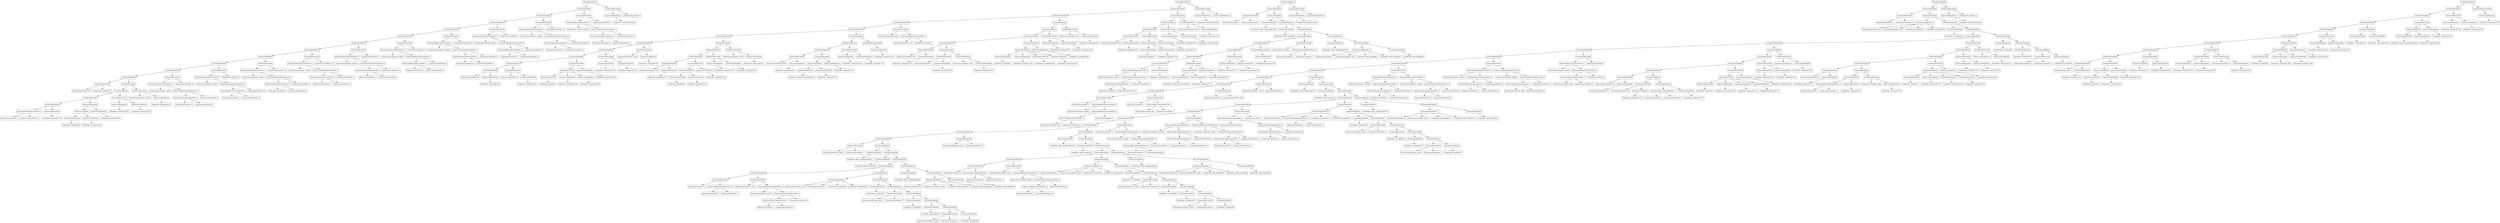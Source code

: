 digraph QuickSort {
"0x6030001cba60" [label="StatementSeqNode" shape=box]
"0x6030001cba00" [label="StatementSeqNode" shape=box]
"0x6030001cb910" [label="StatementSeqNode" shape=box]
"0x6030001cb820" [label="StatementSeqNode" shape=box]
"0x6030001cb730" [label="StatementSeqNode" shape=box]
"0x6030001cb640" [label="StatementSeqNode" shape=box]
"0x6030001cb550" [label="StatementSeqNode" shape=box]
"0x6030001cb460" [label="StatementSeqNode" shape=box]
"0x6030001cb370" [label="StatementSeqNode" shape=box]
"0x6030001cb280" [label="StatementSeqNode" shape=box]
"0x6030001cb190" [label="StatementSeqNode" shape=box]
"0x6030001cb0a0" [label="StatementSeqNode" shape=box]
"0x6030001cae90" [label="StatementMoveNode" shape=box]
"0x6040001ae590" [label="ExpressionLocalNode: size" shape=box]
"0x6030001cae90" -> "0x6040001ae590"
"0x6040001ae550" [label="ExpressionLocalNode: sz" shape=box]
"0x6030001cae90" -> "0x6040001ae550"
"0x6030001cb0a0" -> "0x6030001cae90"
"0x6030001cb070" [label="StatementSeqNode" shape=box]
"0x6030001cafe0" [label="StatementSeqNode" shape=box]
"0x6030001cafb0" [label="StatementSeqNode" shape=box]
"0x6030001caef0" [label="StatementMoveNode" shape=box]
"0x6030001caec0" [label="ExpressionBinaryOperationNode: 2" shape=box]
"0x6040001ae5d0" [label="ExpressionLocalNode: sz" shape=box]
"0x6030001caec0" -> "0x6040001ae5d0"
"0x602000112070" [label="ExpressionConstNode: 1" shape=box]
"0x6030001caec0" -> "0x602000112070"
"0x6030001caef0" -> "0x6030001caec0"
"0x6020001120f0" [label="ExpressionTempNode" shape=box]
"0x6040001ae650" [label="TempNode: auxiliary@1756" shape=box]
"0x6020001120f0" -> "0x6040001ae650"
"0x6030001caef0" -> "0x6020001120f0"
"0x6030001cafb0" -> "0x6030001caef0"
"0x6030001caf80" [label="StatementMoveNode" shape=box]
"0x6040001ae690" [label="ExpressionCallNode" shape=box]
"0x602000112050" [label="ExpressionNameNode" shape=box]
"0x6040001abd50" [label="LabelNode: new[]@2085" shape=box]
"0x602000112050" -> "0x6040001abd50"
"0x6040001ae690" -> "0x602000112050"
"0x6020001120b0" [label="ExpressionTempNode" shape=box]
"0x6040001ae610" [label="TempNode: auxiliary@1756" shape=box]
"0x6020001120b0" -> "0x6040001ae610"
"0x6040001ae690" -> "0x6020001120b0"
"0x6030001caf80" -> "0x6040001ae690"
"0x602000112150" [label="ExpressionTempNode" shape=box]
"0x6040001ae710" [label="TempNode: auxiliary@1757" shape=box]
"0x602000112150" -> "0x6040001ae710"
"0x6030001caf80" -> "0x602000112150"
"0x6030001cafb0" -> "0x6030001caf80"
"0x6030001cafe0" -> "0x6030001cafb0"
"0x6030001caf50" [label="StatementMoveNode" shape=box]
"0x602000112130" [label="ExpressionTempNode" shape=box]
"0x6040001ae6d0" [label="TempNode: auxiliary@1756" shape=box]
"0x602000112130" -> "0x6040001ae6d0"
"0x6030001caf50" -> "0x602000112130"
"0x602000112030" [label="ExpressionTempNode" shape=box]
"0x6040001ac210" [label="TempNode: auxiliary@1744" shape=box]
"0x602000112030" -> "0x6040001ac210"
"0x6030001caf50" -> "0x602000112030"
"0x6030001cafe0" -> "0x6030001caf50"
"0x6030001cb070" -> "0x6030001cafe0"
"0x6030001cb040" [label="StatementMoveNode" shape=box]
"0x6040001ae750" [label="ExpressionLocalNode: number" shape=box]
"0x6030001cb040" -> "0x6040001ae750"
"0x602000112170" [label="ExpressionTempNode" shape=box]
"0x6040001ac1d0" [label="TempNode: auxiliary@1743" shape=box]
"0x602000112170" -> "0x6040001ac1d0"
"0x6030001cb040" -> "0x602000112170"
"0x6030001cb070" -> "0x6030001cb040"
"0x6030001cb0a0" -> "0x6030001cb070"
"0x6030001cb190" -> "0x6030001cb0a0"
"0x6030001cb160" [label="StatementMoveNode" shape=box]
"0x6030001cb130" [label="ExpressionBinaryOperationNode: 0" shape=box]
"0x6040001ae790" [label="ExpressionLocalNode: number" shape=box]
"0x6030001cb130" -> "0x6040001ae790"
"0x6030001cb100" [label="ExpressionBinaryOperationNode: 0" shape=box]
"0x6030001cb0d0" [label="ExpressionBinaryOperationNode: 2" shape=box]
"0x6020001121b0" [label="ExpressionConstNode: 0" shape=box]
"0x6030001cb0d0" -> "0x6020001121b0"
"0x6020001121d0" [label="ExpressionConstNode: 8" shape=box]
"0x6030001cb0d0" -> "0x6020001121d0"
"0x6030001cb100" -> "0x6030001cb0d0"
"0x6020001121f0" [label="ExpressionConstNode: 8" shape=box]
"0x6030001cb100" -> "0x6020001121f0"
"0x6030001cb130" -> "0x6030001cb100"
"0x6030001cb160" -> "0x6030001cb130"
"0x602000112190" [label="ExpressionConstNode: 20" shape=box]
"0x6030001cb160" -> "0x602000112190"
"0x6030001cb190" -> "0x6030001cb160"
"0x6030001cb280" -> "0x6030001cb190"
"0x6030001cb250" [label="StatementMoveNode" shape=box]
"0x6030001cb220" [label="ExpressionBinaryOperationNode: 0" shape=box]
"0x6040001ae7d0" [label="ExpressionLocalNode: number" shape=box]
"0x6030001cb220" -> "0x6040001ae7d0"
"0x6030001cb1f0" [label="ExpressionBinaryOperationNode: 0" shape=box]
"0x6030001cb1c0" [label="ExpressionBinaryOperationNode: 2" shape=box]
"0x602000112230" [label="ExpressionConstNode: 1" shape=box]
"0x6030001cb1c0" -> "0x602000112230"
"0x602000112250" [label="ExpressionConstNode: 8" shape=box]
"0x6030001cb1c0" -> "0x602000112250"
"0x6030001cb1f0" -> "0x6030001cb1c0"
"0x602000112270" [label="ExpressionConstNode: 8" shape=box]
"0x6030001cb1f0" -> "0x602000112270"
"0x6030001cb220" -> "0x6030001cb1f0"
"0x6030001cb250" -> "0x6030001cb220"
"0x602000112210" [label="ExpressionConstNode: 7" shape=box]
"0x6030001cb250" -> "0x602000112210"
"0x6030001cb280" -> "0x6030001cb250"
"0x6030001cb370" -> "0x6030001cb280"
"0x6030001cb340" [label="StatementMoveNode" shape=box]
"0x6030001cb310" [label="ExpressionBinaryOperationNode: 0" shape=box]
"0x6040001ae810" [label="ExpressionLocalNode: number" shape=box]
"0x6030001cb310" -> "0x6040001ae810"
"0x6030001cb2e0" [label="ExpressionBinaryOperationNode: 0" shape=box]
"0x6030001cb2b0" [label="ExpressionBinaryOperationNode: 2" shape=box]
"0x6020001122b0" [label="ExpressionConstNode: 2" shape=box]
"0x6030001cb2b0" -> "0x6020001122b0"
"0x6020001122d0" [label="ExpressionConstNode: 8" shape=box]
"0x6030001cb2b0" -> "0x6020001122d0"
"0x6030001cb2e0" -> "0x6030001cb2b0"
"0x6020001122f0" [label="ExpressionConstNode: 8" shape=box]
"0x6030001cb2e0" -> "0x6020001122f0"
"0x6030001cb310" -> "0x6030001cb2e0"
"0x6030001cb340" -> "0x6030001cb310"
"0x602000112290" [label="ExpressionConstNode: 12" shape=box]
"0x6030001cb340" -> "0x602000112290"
"0x6030001cb370" -> "0x6030001cb340"
"0x6030001cb460" -> "0x6030001cb370"
"0x6030001cb430" [label="StatementMoveNode" shape=box]
"0x6030001cb400" [label="ExpressionBinaryOperationNode: 0" shape=box]
"0x6040001ae850" [label="ExpressionLocalNode: number" shape=box]
"0x6030001cb400" -> "0x6040001ae850"
"0x6030001cb3d0" [label="ExpressionBinaryOperationNode: 0" shape=box]
"0x6030001cb3a0" [label="ExpressionBinaryOperationNode: 2" shape=box]
"0x602000112330" [label="ExpressionConstNode: 3" shape=box]
"0x6030001cb3a0" -> "0x602000112330"
"0x602000112350" [label="ExpressionConstNode: 8" shape=box]
"0x6030001cb3a0" -> "0x602000112350"
"0x6030001cb3d0" -> "0x6030001cb3a0"
"0x602000112370" [label="ExpressionConstNode: 8" shape=box]
"0x6030001cb3d0" -> "0x602000112370"
"0x6030001cb400" -> "0x6030001cb3d0"
"0x6030001cb430" -> "0x6030001cb400"
"0x602000112310" [label="ExpressionConstNode: 18" shape=box]
"0x6030001cb430" -> "0x602000112310"
"0x6030001cb460" -> "0x6030001cb430"
"0x6030001cb550" -> "0x6030001cb460"
"0x6030001cb520" [label="StatementMoveNode" shape=box]
"0x6030001cb4f0" [label="ExpressionBinaryOperationNode: 0" shape=box]
"0x6040001ae890" [label="ExpressionLocalNode: number" shape=box]
"0x6030001cb4f0" -> "0x6040001ae890"
"0x6030001cb4c0" [label="ExpressionBinaryOperationNode: 0" shape=box]
"0x6030001cb490" [label="ExpressionBinaryOperationNode: 2" shape=box]
"0x6020001123b0" [label="ExpressionConstNode: 4" shape=box]
"0x6030001cb490" -> "0x6020001123b0"
"0x6020001123d0" [label="ExpressionConstNode: 8" shape=box]
"0x6030001cb490" -> "0x6020001123d0"
"0x6030001cb4c0" -> "0x6030001cb490"
"0x6020001123f0" [label="ExpressionConstNode: 8" shape=box]
"0x6030001cb4c0" -> "0x6020001123f0"
"0x6030001cb4f0" -> "0x6030001cb4c0"
"0x6030001cb520" -> "0x6030001cb4f0"
"0x602000112390" [label="ExpressionConstNode: 2" shape=box]
"0x6030001cb520" -> "0x602000112390"
"0x6030001cb550" -> "0x6030001cb520"
"0x6030001cb640" -> "0x6030001cb550"
"0x6030001cb610" [label="StatementMoveNode" shape=box]
"0x6030001cb5e0" [label="ExpressionBinaryOperationNode: 0" shape=box]
"0x6040001ae8d0" [label="ExpressionLocalNode: number" shape=box]
"0x6030001cb5e0" -> "0x6040001ae8d0"
"0x6030001cb5b0" [label="ExpressionBinaryOperationNode: 0" shape=box]
"0x6030001cb580" [label="ExpressionBinaryOperationNode: 2" shape=box]
"0x602000112430" [label="ExpressionConstNode: 5" shape=box]
"0x6030001cb580" -> "0x602000112430"
"0x602000112450" [label="ExpressionConstNode: 8" shape=box]
"0x6030001cb580" -> "0x602000112450"
"0x6030001cb5b0" -> "0x6030001cb580"
"0x602000112470" [label="ExpressionConstNode: 8" shape=box]
"0x6030001cb5b0" -> "0x602000112470"
"0x6030001cb5e0" -> "0x6030001cb5b0"
"0x6030001cb610" -> "0x6030001cb5e0"
"0x602000112410" [label="ExpressionConstNode: 11" shape=box]
"0x6030001cb610" -> "0x602000112410"
"0x6030001cb640" -> "0x6030001cb610"
"0x6030001cb730" -> "0x6030001cb640"
"0x6030001cb700" [label="StatementMoveNode" shape=box]
"0x6030001cb6d0" [label="ExpressionBinaryOperationNode: 0" shape=box]
"0x6040001ae910" [label="ExpressionLocalNode: number" shape=box]
"0x6030001cb6d0" -> "0x6040001ae910"
"0x6030001cb6a0" [label="ExpressionBinaryOperationNode: 0" shape=box]
"0x6030001cb670" [label="ExpressionBinaryOperationNode: 2" shape=box]
"0x6020001124b0" [label="ExpressionConstNode: 6" shape=box]
"0x6030001cb670" -> "0x6020001124b0"
"0x6020001124d0" [label="ExpressionConstNode: 8" shape=box]
"0x6030001cb670" -> "0x6020001124d0"
"0x6030001cb6a0" -> "0x6030001cb670"
"0x6020001124f0" [label="ExpressionConstNode: 8" shape=box]
"0x6030001cb6a0" -> "0x6020001124f0"
"0x6030001cb6d0" -> "0x6030001cb6a0"
"0x6030001cb700" -> "0x6030001cb6d0"
"0x602000112490" [label="ExpressionConstNode: 6" shape=box]
"0x6030001cb700" -> "0x602000112490"
"0x6030001cb730" -> "0x6030001cb700"
"0x6030001cb820" -> "0x6030001cb730"
"0x6030001cb7f0" [label="StatementMoveNode" shape=box]
"0x6030001cb7c0" [label="ExpressionBinaryOperationNode: 0" shape=box]
"0x6040001ae950" [label="ExpressionLocalNode: number" shape=box]
"0x6030001cb7c0" -> "0x6040001ae950"
"0x6030001cb790" [label="ExpressionBinaryOperationNode: 0" shape=box]
"0x6030001cb760" [label="ExpressionBinaryOperationNode: 2" shape=box]
"0x602000112530" [label="ExpressionConstNode: 7" shape=box]
"0x6030001cb760" -> "0x602000112530"
"0x602000112550" [label="ExpressionConstNode: 8" shape=box]
"0x6030001cb760" -> "0x602000112550"
"0x6030001cb790" -> "0x6030001cb760"
"0x602000112570" [label="ExpressionConstNode: 8" shape=box]
"0x6030001cb790" -> "0x602000112570"
"0x6030001cb7c0" -> "0x6030001cb790"
"0x6030001cb7f0" -> "0x6030001cb7c0"
"0x602000112510" [label="ExpressionConstNode: 9" shape=box]
"0x6030001cb7f0" -> "0x602000112510"
"0x6030001cb820" -> "0x6030001cb7f0"
"0x6030001cb910" -> "0x6030001cb820"
"0x6030001cb8e0" [label="StatementMoveNode" shape=box]
"0x6030001cb8b0" [label="ExpressionBinaryOperationNode: 0" shape=box]
"0x6040001ae990" [label="ExpressionLocalNode: number" shape=box]
"0x6030001cb8b0" -> "0x6040001ae990"
"0x6030001cb880" [label="ExpressionBinaryOperationNode: 0" shape=box]
"0x6030001cb850" [label="ExpressionBinaryOperationNode: 2" shape=box]
"0x6020001125b0" [label="ExpressionConstNode: 8" shape=box]
"0x6030001cb850" -> "0x6020001125b0"
"0x6020001125d0" [label="ExpressionConstNode: 8" shape=box]
"0x6030001cb850" -> "0x6020001125d0"
"0x6030001cb880" -> "0x6030001cb850"
"0x6020001125f0" [label="ExpressionConstNode: 8" shape=box]
"0x6030001cb880" -> "0x6020001125f0"
"0x6030001cb8b0" -> "0x6030001cb880"
"0x6030001cb8e0" -> "0x6030001cb8b0"
"0x602000112590" [label="ExpressionConstNode: 19" shape=box]
"0x6030001cb8e0" -> "0x602000112590"
"0x6030001cb910" -> "0x6030001cb8e0"
"0x6030001cba00" -> "0x6030001cb910"
"0x6030001cb9d0" [label="StatementMoveNode" shape=box]
"0x6030001cb9a0" [label="ExpressionBinaryOperationNode: 0" shape=box]
"0x6040001ae9d0" [label="ExpressionLocalNode: number" shape=box]
"0x6030001cb9a0" -> "0x6040001ae9d0"
"0x6030001cb970" [label="ExpressionBinaryOperationNode: 0" shape=box]
"0x6030001cb940" [label="ExpressionBinaryOperationNode: 2" shape=box]
"0x602000112630" [label="ExpressionConstNode: 9" shape=box]
"0x6030001cb940" -> "0x602000112630"
"0x602000112650" [label="ExpressionConstNode: 8" shape=box]
"0x6030001cb940" -> "0x602000112650"
"0x6030001cb970" -> "0x6030001cb940"
"0x602000112670" [label="ExpressionConstNode: 8" shape=box]
"0x6030001cb970" -> "0x602000112670"
"0x6030001cb9a0" -> "0x6030001cb970"
"0x6030001cb9d0" -> "0x6030001cb9a0"
"0x602000112610" [label="ExpressionConstNode: 5" shape=box]
"0x6030001cb9d0" -> "0x602000112610"
"0x6030001cba00" -> "0x6030001cb9d0"
"0x6030001cba60" -> "0x6030001cba00"
"0x6030001cba30" [label="StatementMoveNode" shape=box]
"0x6020001126b0" [label="ExpressionTempNode" shape=box]
"0x6040001ac0d0" [label="TempNode: return@return@34" shape=box]
"0x6020001126b0" -> "0x6040001ac0d0"
"0x6030001cba30" -> "0x6020001126b0"
"0x602000112690" [label="ExpressionConstNode: 0" shape=box]
"0x6030001cba30" -> "0x602000112690"
"0x6030001cba60" -> "0x6030001cba30"
"0x6030001cc600" [label="StatementSeqNode" shape=box]
"0x6030001cc5a0" [label="StatementSeqNode" shape=box]
"0x6030001cc3c0" [label="StatementSeqNode" shape=box]
"0x6030001cc090" [label="StatementSeqNode" shape=box]
"0x6030001cc000" [label="StatementSeqNode" shape=box]
"0x6030001cbe50" [label="StatementSeqNode" shape=box]
"0x6030001cbc70" [label="StatementSeqNode" shape=box]
"0x6030001cbbe0" [label="StatementSeqNode" shape=box]
"0x6030001cbbb0" [label="StatementSeqNode" shape=box]
"0x6030001cbaf0" [label="StatementSeqNode" shape=box]
"0x6030001cba90" [label="StatementMoveNode" shape=box]
"0x6040001aea10" [label="ExpressionLocalNode: this" shape=box]
"0x6030001cba90" -> "0x6040001aea10"
"0x602000112790" [label="ExpressionTempNode" shape=box]
"0x6040001aead0" [label="TempNode: auxiliary@1758" shape=box]
"0x602000112790" -> "0x6040001aead0"
"0x6030001cba90" -> "0x602000112790"
"0x6030001cbaf0" -> "0x6030001cba90"
"0x6030001cbac0" [label="StatementMoveNode" shape=box]
"0x6040001aea50" [label="ExpressionLocalNode: sz" shape=box]
"0x6030001cbac0" -> "0x6040001aea50"
"0x602000112810" [label="ExpressionTempNode" shape=box]
"0x6040001aeb50" [label="TempNode: auxiliary@1759" shape=box]
"0x602000112810" -> "0x6040001aeb50"
"0x6030001cbac0" -> "0x602000112810"
"0x6030001cbaf0" -> "0x6030001cbac0"
"0x6030001cbbb0" -> "0x6030001cbaf0"
"0x6030001cbb80" [label="StatementMoveNode" shape=box]
"0x6040001aeb90" [label="ExpressionCallNode" shape=box]
"0x6020001126f0" [label="ExpressionNameNode" shape=box]
"0x6040001a92d0" [label="LabelNode: Init@2053" shape=box]
"0x6020001126f0" -> "0x6040001a92d0"
"0x6040001aeb90" -> "0x6020001126f0"
"0x602000112750" [label="ExpressionTempNode" shape=box]
"0x6040001aea90" [label="TempNode: auxiliary@1758" shape=box]
"0x602000112750" -> "0x6040001aea90"
"0x6040001aeb90" -> "0x602000112750"
"0x6020001127d0" [label="ExpressionTempNode" shape=box]
"0x6040001aeb10" [label="TempNode: auxiliary@1759" shape=box]
"0x6020001127d0" -> "0x6040001aeb10"
"0x6040001aeb90" -> "0x6020001127d0"
"0x6030001cbb80" -> "0x6040001aeb90"
"0x602000112870" [label="ExpressionTempNode" shape=box]
"0x6040001aec10" [label="TempNode: auxiliary@1760" shape=box]
"0x602000112870" -> "0x6040001aec10"
"0x6030001cbb80" -> "0x602000112870"
"0x6030001cbbb0" -> "0x6030001cbb80"
"0x6030001cbbe0" -> "0x6030001cbbb0"
"0x6030001cbb50" [label="StatementMoveNode" shape=box]
"0x602000112850" [label="ExpressionTempNode" shape=box]
"0x6040001aebd0" [label="TempNode: auxiliary@1759" shape=box]
"0x602000112850" -> "0x6040001aebd0"
"0x6030001cbb50" -> "0x602000112850"
"0x6020001126d0" [label="ExpressionTempNode" shape=box]
"0x6040001ac610" [label="TempNode: auxiliary@1745" shape=box]
"0x6020001126d0" -> "0x6040001ac610"
"0x6030001cbb50" -> "0x6020001126d0"
"0x6030001cbbe0" -> "0x6030001cbb50"
"0x6030001cbc70" -> "0x6030001cbbe0"
"0x6030001cbc40" [label="StatementMoveNode" shape=box]
"0x6040001aec50" [label="ExpressionLocalNode: aux01" shape=box]
"0x6030001cbc40" -> "0x6040001aec50"
"0x602000112890" [label="ExpressionTempNode" shape=box]
"0x6040001ac5d0" [label="TempNode: auxiliary@1744" shape=box]
"0x602000112890" -> "0x6040001ac5d0"
"0x6030001cbc40" -> "0x602000112890"
"0x6030001cbc70" -> "0x6030001cbc40"
"0x6030001cbe50" -> "0x6030001cbc70"
"0x6030001cbe20" [label="StatementSeqNode" shape=box]
"0x6030001cbd90" [label="StatementSeqNode" shape=box]
"0x6030001cbd60" [label="StatementSeqNode" shape=box]
"0x6030001cbca0" [label="StatementMoveNode" shape=box]
"0x6040001aec90" [label="ExpressionLocalNode: this" shape=box]
"0x6030001cbca0" -> "0x6040001aec90"
"0x602000112950" [label="ExpressionTempNode" shape=box]
"0x6040001aed10" [label="TempNode: auxiliary@1761" shape=box]
"0x602000112950" -> "0x6040001aed10"
"0x6030001cbca0" -> "0x602000112950"
"0x6030001cbd60" -> "0x6030001cbca0"
"0x6030001cbd30" [label="StatementMoveNode" shape=box]
"0x6040001aed50" [label="ExpressionCallNode" shape=box]
"0x6020001128d0" [label="ExpressionNameNode" shape=box]
"0x6040001a9410" [label="LabelNode: Print@2054" shape=box]
"0x6020001128d0" -> "0x6040001a9410"
"0x6040001aed50" -> "0x6020001128d0"
"0x602000112910" [label="ExpressionTempNode" shape=box]
"0x6040001aecd0" [label="TempNode: auxiliary@1761" shape=box]
"0x602000112910" -> "0x6040001aecd0"
"0x6040001aed50" -> "0x602000112910"
"0x6030001cbd30" -> "0x6040001aed50"
"0x6020001129b0" [label="ExpressionTempNode" shape=box]
"0x6040001aedd0" [label="TempNode: auxiliary@1762" shape=box]
"0x6020001129b0" -> "0x6040001aedd0"
"0x6030001cbd30" -> "0x6020001129b0"
"0x6030001cbd60" -> "0x6030001cbd30"
"0x6030001cbd90" -> "0x6030001cbd60"
"0x6030001cbd00" [label="StatementMoveNode" shape=box]
"0x602000112990" [label="ExpressionTempNode" shape=box]
"0x6040001aed90" [label="TempNode: auxiliary@1761" shape=box]
"0x602000112990" -> "0x6040001aed90"
"0x6030001cbd00" -> "0x602000112990"
"0x6020001128b0" [label="ExpressionTempNode" shape=box]
"0x6040001ac750" [label="TempNode: auxiliary@1746" shape=box]
"0x6020001128b0" -> "0x6040001ac750"
"0x6030001cbd00" -> "0x6020001128b0"
"0x6030001cbd90" -> "0x6030001cbd00"
"0x6030001cbe20" -> "0x6030001cbd90"
"0x6030001cbdf0" [label="StatementMoveNode" shape=box]
"0x6040001aee10" [label="ExpressionLocalNode: aux01" shape=box]
"0x6030001cbdf0" -> "0x6040001aee10"
"0x6020001129d0" [label="ExpressionTempNode" shape=box]
"0x6040001ac710" [label="TempNode: auxiliary@1745" shape=box]
"0x6020001129d0" -> "0x6040001ac710"
"0x6030001cbdf0" -> "0x6020001129d0"
"0x6030001cbe20" -> "0x6030001cbdf0"
"0x6030001cbe50" -> "0x6030001cbe20"
"0x6030001cc000" -> "0x6030001cbe50"
"0x6030001cbfd0" [label="StatementSeqNode" shape=box]
"0x6030001cbf70" [label="StatementSeqNode" shape=box]
"0x6030001cbf40" [label="StatementSeqNode" shape=box]
"0x6030001cbe80" [label="StatementMoveNode" shape=box]
"0x602000112a30" [label="ExpressionConstNode: 9999" shape=box]
"0x6030001cbe80" -> "0x602000112a30"
"0x602000112ab0" [label="ExpressionTempNode" shape=box]
"0x6040001aee90" [label="TempNode: auxiliary@1763" shape=box]
"0x602000112ab0" -> "0x6040001aee90"
"0x6030001cbe80" -> "0x602000112ab0"
"0x6030001cbf40" -> "0x6030001cbe80"
"0x6030001cbf10" [label="StatementMoveNode" shape=box]
"0x6040001aeed0" [label="ExpressionCallNode" shape=box]
"0x602000112a10" [label="ExpressionNameNode" shape=box]
"0x6040001a9510" [label="LabelNode: System.out.println@2055" shape=box]
"0x602000112a10" -> "0x6040001a9510"
"0x6040001aeed0" -> "0x602000112a10"
"0x602000112a70" [label="ExpressionTempNode" shape=box]
"0x6040001aee50" [label="TempNode: auxiliary@1763" shape=box]
"0x602000112a70" -> "0x6040001aee50"
"0x6040001aeed0" -> "0x602000112a70"
"0x6030001cbf10" -> "0x6040001aeed0"
"0x602000112b10" [label="ExpressionTempNode" shape=box]
"0x6040001aef50" [label="TempNode: auxiliary@1764" shape=box]
"0x602000112b10" -> "0x6040001aef50"
"0x6030001cbf10" -> "0x602000112b10"
"0x6030001cbf40" -> "0x6030001cbf10"
"0x6030001cbf70" -> "0x6030001cbf40"
"0x6030001cbee0" [label="StatementMoveNode" shape=box]
"0x602000112af0" [label="ExpressionTempNode" shape=box]
"0x6040001aef10" [label="TempNode: auxiliary@1763" shape=box]
"0x602000112af0" -> "0x6040001aef10"
"0x6030001cbee0" -> "0x602000112af0"
"0x6020001129f0" [label="ExpressionTempNode" shape=box]
"0x6040001ac850" [label="TempNode: auxiliary@1747" shape=box]
"0x6020001129f0" -> "0x6040001ac850"
"0x6030001cbee0" -> "0x6020001129f0"
"0x6030001cbf70" -> "0x6030001cbee0"
"0x6030001cbfd0" -> "0x6030001cbf70"
"0x602000112b50" [label="StatementExpressionNode" shape=box]
"0x602000112b30" [label="ExpressionTempNode" shape=box]
"0x6040001ac810" [label="TempNode: auxiliary@1746" shape=box]
"0x602000112b30" -> "0x6040001ac810"
"0x602000112b50" -> "0x602000112b30"
"0x6030001cbfd0" -> "0x602000112b50"
"0x6030001cc000" -> "0x6030001cbfd0"
"0x6030001cc090" -> "0x6030001cc000"
"0x6030001cc060" [label="StatementMoveNode" shape=box]
"0x6040001aefd0" [label="ExpressionLocalNode: aux01" shape=box]
"0x6030001cc060" -> "0x6040001aefd0"
"0x6030001cc030" [label="ExpressionBinaryOperationNode: 1" shape=box]
"0x6040001aef90" [label="ExpressionLocalNode: size" shape=box]
"0x6030001cc030" -> "0x6040001aef90"
"0x602000112b70" [label="ExpressionConstNode: 1" shape=box]
"0x6030001cc030" -> "0x602000112b70"
"0x6030001cc060" -> "0x6030001cc030"
"0x6030001cc090" -> "0x6030001cc060"
"0x6030001cc3c0" -> "0x6030001cc090"
"0x6030001cc390" [label="StatementSeqNode" shape=box]
"0x6030001cc300" [label="StatementSeqNode" shape=box]
"0x6030001cc2d0" [label="StatementSeqNode" shape=box]
"0x6030001cc210" [label="StatementSeqNode" shape=box]
"0x6030001cc0f0" [label="StatementMoveNode" shape=box]
"0x6040001af010" [label="ExpressionLocalNode: this" shape=box]
"0x6030001cc0f0" -> "0x6040001af010"
"0x602000112c70" [label="ExpressionTempNode" shape=box]
"0x6040001af0d0" [label="TempNode: auxiliary@1765" shape=box]
"0x602000112c70" -> "0x6040001af0d0"
"0x6030001cc0f0" -> "0x602000112c70"
"0x6030001cc210" -> "0x6030001cc0f0"
"0x6030001cc1e0" [label="StatementSeqNode" shape=box]
"0x6030001cc120" [label="StatementMoveNode" shape=box]
"0x602000112bf0" [label="ExpressionConstNode: 0" shape=box]
"0x6030001cc120" -> "0x602000112bf0"
"0x602000112cf0" [label="ExpressionTempNode" shape=box]
"0x6040001af150" [label="TempNode: auxiliary@1766" shape=box]
"0x602000112cf0" -> "0x6040001af150"
"0x6030001cc120" -> "0x602000112cf0"
"0x6030001cc1e0" -> "0x6030001cc120"
"0x6030001cc180" [label="StatementMoveNode" shape=box]
"0x6040001af050" [label="ExpressionLocalNode: aux01" shape=box]
"0x6030001cc180" -> "0x6040001af050"
"0x602000112d50" [label="ExpressionTempNode" shape=box]
"0x6040001af1d0" [label="TempNode: auxiliary@1767" shape=box]
"0x602000112d50" -> "0x6040001af1d0"
"0x6030001cc180" -> "0x602000112d50"
"0x6030001cc1e0" -> "0x6030001cc180"
"0x6030001cc210" -> "0x6030001cc1e0"
"0x6030001cc2d0" -> "0x6030001cc210"
"0x6030001cc2a0" [label="StatementMoveNode" shape=box]
"0x6040001af210" [label="ExpressionCallNode" shape=box]
"0x602000112bb0" [label="ExpressionNameNode" shape=box]
"0x6040001a9650" [label="LabelNode: Sort@2056" shape=box]
"0x602000112bb0" -> "0x6040001a9650"
"0x6040001af210" -> "0x602000112bb0"
"0x602000112c30" [label="ExpressionTempNode" shape=box]
"0x6040001af090" [label="TempNode: auxiliary@1765" shape=box]
"0x602000112c30" -> "0x6040001af090"
"0x6040001af210" -> "0x602000112c30"
"0x602000112cb0" [label="ExpressionTempNode" shape=box]
"0x6040001af110" [label="TempNode: auxiliary@1766" shape=box]
"0x602000112cb0" -> "0x6040001af110"
"0x6040001af210" -> "0x602000112cb0"
"0x602000112d30" [label="ExpressionTempNode" shape=box]
"0x6040001af190" [label="TempNode: auxiliary@1767" shape=box]
"0x602000112d30" -> "0x6040001af190"
"0x6040001af210" -> "0x602000112d30"
"0x6030001cc2a0" -> "0x6040001af210"
"0x602000112d90" [label="ExpressionTempNode" shape=box]
"0x6040001af290" [label="TempNode: auxiliary@1768" shape=box]
"0x602000112d90" -> "0x6040001af290"
"0x6030001cc2a0" -> "0x602000112d90"
"0x6030001cc2d0" -> "0x6030001cc2a0"
"0x6030001cc300" -> "0x6030001cc2d0"
"0x6030001cc270" [label="StatementMoveNode" shape=box]
"0x602000112d70" [label="ExpressionTempNode" shape=box]
"0x6040001af250" [label="TempNode: auxiliary@1767" shape=box]
"0x602000112d70" -> "0x6040001af250"
"0x6030001cc270" -> "0x602000112d70"
"0x602000112b90" [label="ExpressionTempNode" shape=box]
"0x6040001aca10" [label="TempNode: auxiliary@1748" shape=box]
"0x602000112b90" -> "0x6040001aca10"
"0x6030001cc270" -> "0x602000112b90"
"0x6030001cc300" -> "0x6030001cc270"
"0x6030001cc390" -> "0x6030001cc300"
"0x6030001cc360" [label="StatementMoveNode" shape=box]
"0x6040001af2d0" [label="ExpressionLocalNode: aux01" shape=box]
"0x6030001cc360" -> "0x6040001af2d0"
"0x602000112db0" [label="ExpressionTempNode" shape=box]
"0x6040001ac9d0" [label="TempNode: auxiliary@1747" shape=box]
"0x602000112db0" -> "0x6040001ac9d0"
"0x6030001cc360" -> "0x602000112db0"
"0x6030001cc390" -> "0x6030001cc360"
"0x6030001cc3c0" -> "0x6030001cc390"
"0x6030001cc5a0" -> "0x6030001cc3c0"
"0x6030001cc570" [label="StatementSeqNode" shape=box]
"0x6030001cc4e0" [label="StatementSeqNode" shape=box]
"0x6030001cc4b0" [label="StatementSeqNode" shape=box]
"0x6030001cc3f0" [label="StatementMoveNode" shape=box]
"0x6040001af310" [label="ExpressionLocalNode: this" shape=box]
"0x6030001cc3f0" -> "0x6040001af310"
"0x602000112e70" [label="ExpressionTempNode" shape=box]
"0x6040001af390" [label="TempNode: auxiliary@1769" shape=box]
"0x602000112e70" -> "0x6040001af390"
"0x6030001cc3f0" -> "0x602000112e70"
"0x6030001cc4b0" -> "0x6030001cc3f0"
"0x6030001cc480" [label="StatementMoveNode" shape=box]
"0x6040001af3d0" [label="ExpressionCallNode" shape=box]
"0x602000112df0" [label="ExpressionNameNode" shape=box]
"0x6040001a9790" [label="LabelNode: Print@2057" shape=box]
"0x602000112df0" -> "0x6040001a9790"
"0x6040001af3d0" -> "0x602000112df0"
"0x602000112e30" [label="ExpressionTempNode" shape=box]
"0x6040001af350" [label="TempNode: auxiliary@1769" shape=box]
"0x602000112e30" -> "0x6040001af350"
"0x6040001af3d0" -> "0x602000112e30"
"0x6030001cc480" -> "0x6040001af3d0"
"0x602000112ed0" [label="ExpressionTempNode" shape=box]
"0x6040001af450" [label="TempNode: auxiliary@1770" shape=box]
"0x602000112ed0" -> "0x6040001af450"
"0x6030001cc480" -> "0x602000112ed0"
"0x6030001cc4b0" -> "0x6030001cc480"
"0x6030001cc4e0" -> "0x6030001cc4b0"
"0x6030001cc450" [label="StatementMoveNode" shape=box]
"0x602000112eb0" [label="ExpressionTempNode" shape=box]
"0x6040001af410" [label="TempNode: auxiliary@1769" shape=box]
"0x602000112eb0" -> "0x6040001af410"
"0x6030001cc450" -> "0x602000112eb0"
"0x602000112dd0" [label="ExpressionTempNode" shape=box]
"0x6040001acb50" [label="TempNode: auxiliary@1749" shape=box]
"0x602000112dd0" -> "0x6040001acb50"
"0x6030001cc450" -> "0x602000112dd0"
"0x6030001cc4e0" -> "0x6030001cc450"
"0x6030001cc570" -> "0x6030001cc4e0"
"0x6030001cc540" [label="StatementMoveNode" shape=box]
"0x6040001af490" [label="ExpressionLocalNode: aux01" shape=box]
"0x6030001cc540" -> "0x6040001af490"
"0x602000112ef0" [label="ExpressionTempNode" shape=box]
"0x6040001acb10" [label="TempNode: auxiliary@1748" shape=box]
"0x602000112ef0" -> "0x6040001acb10"
"0x6030001cc540" -> "0x602000112ef0"
"0x6030001cc570" -> "0x6030001cc540"
"0x6030001cc5a0" -> "0x6030001cc570"
"0x6030001cc600" -> "0x6030001cc5a0"
"0x6030001cc5d0" [label="StatementMoveNode" shape=box]
"0x602000112f30" [label="ExpressionTempNode" shape=box]
"0x6040001a9890" [label="TempNode: return@return@34" shape=box]
"0x602000112f30" -> "0x6040001a9890"
"0x6030001cc5d0" -> "0x602000112f30"
"0x602000112f10" [label="ExpressionConstNode: 0" shape=box]
"0x6030001cc5d0" -> "0x602000112f10"
"0x6030001cc600" -> "0x6030001cc5d0"
"0x6030001cca50" [label="StatementSeqNode" shape=box]
"0x6030001cc9f0" [label="StatementSeqNode" shape=box]
"0x6030001cc630" [label="StatementMoveNode" shape=box]
"0x6040001af4d0" [label="ExpressionLocalNode: j" shape=box]
"0x6030001cc630" -> "0x6040001af4d0"
"0x602000112f50" [label="ExpressionConstNode: 0" shape=box]
"0x6030001cc630" -> "0x602000112f50"
"0x6030001cc9f0" -> "0x6030001cc630"
"0x6030001cc9c0" [label="StatementSeqNode" shape=box]
"0x602000112f70" [label="StatementJumpNode" shape=box]
"0x6040001aba90" [label="LabelNode: while_conditional@2082" shape=box]
"0x602000112f70" -> "0x6040001aba90"
"0x6030001cc9c0" -> "0x602000112f70"
"0x6030001cc990" [label="StatementSeqNode" shape=box]
"0x602000112f90" [label="StatementLabelNode" shape=box]
"0x6040001abbd0" [label="LabelNode: while_true@2083" shape=box]
"0x602000112f90" -> "0x6040001abbd0"
"0x6030001cc990" -> "0x602000112f90"
"0x6030001cc960" [label="StatementSeqNode" shape=box]
"0x6030001cc8d0" [label="StatementSeqNode" shape=box]
"0x6030001cc840" [label="StatementSeqNode" shape=box]
"0x6030001cc7e0" [label="StatementSeqNode" shape=box]
"0x6030001cc7b0" [label="StatementSeqNode" shape=box]
"0x6030001cc6f0" [label="StatementMoveNode" shape=box]
"0x6030001cc6c0" [label="ExpressionBinaryOperationNode: 0" shape=box]
"0x6040001af510" [label="ExpressionLocalNode: number" shape=box]
"0x6030001cc6c0" -> "0x6040001af510"
"0x6030001cc690" [label="ExpressionBinaryOperationNode: 0" shape=box]
"0x6030001cc660" [label="ExpressionBinaryOperationNode: 2" shape=box]
"0x6040001af550" [label="ExpressionLocalNode: j" shape=box]
"0x6030001cc660" -> "0x6040001af550"
"0x602000112ff0" [label="ExpressionConstNode: 8" shape=box]
"0x6030001cc660" -> "0x602000112ff0"
"0x6030001cc690" -> "0x6030001cc660"
"0x602000113010" [label="ExpressionConstNode: 8" shape=box]
"0x6030001cc690" -> "0x602000113010"
"0x6030001cc6c0" -> "0x6030001cc690"
"0x6030001cc6f0" -> "0x6030001cc6c0"
"0x602000113090" [label="ExpressionTempNode" shape=box]
"0x6040001af5d0" [label="TempNode: auxiliary@1771" shape=box]
"0x602000113090" -> "0x6040001af5d0"
"0x6030001cc6f0" -> "0x602000113090"
"0x6030001cc7b0" -> "0x6030001cc6f0"
"0x6030001cc780" [label="StatementMoveNode" shape=box]
"0x6040001af610" [label="ExpressionCallNode" shape=box]
"0x602000112fd0" [label="ExpressionNameNode" shape=box]
"0x6040001ab950" [label="LabelNode: System.out.println@2081" shape=box]
"0x602000112fd0" -> "0x6040001ab950"
"0x6040001af610" -> "0x602000112fd0"
"0x602000113050" [label="ExpressionTempNode" shape=box]
"0x6040001af590" [label="TempNode: auxiliary@1771" shape=box]
"0x602000113050" -> "0x6040001af590"
"0x6040001af610" -> "0x602000113050"
"0x6030001cc780" -> "0x6040001af610"
"0x6020001130f0" [label="ExpressionTempNode" shape=box]
"0x6040001af690" [label="TempNode: auxiliary@1772" shape=box]
"0x6020001130f0" -> "0x6040001af690"
"0x6030001cc780" -> "0x6020001130f0"
"0x6030001cc7b0" -> "0x6030001cc780"
"0x6030001cc7e0" -> "0x6030001cc7b0"
"0x6030001cc750" [label="StatementMoveNode" shape=box]
"0x6020001130d0" [label="ExpressionTempNode" shape=box]
"0x6040001af650" [label="TempNode: auxiliary@1771" shape=box]
"0x6020001130d0" -> "0x6040001af650"
"0x6030001cc750" -> "0x6020001130d0"
"0x602000112fb0" [label="ExpressionTempNode" shape=box]
"0x6040001acd10" [label="TempNode: auxiliary@1750" shape=box]
"0x602000112fb0" -> "0x6040001acd10"
"0x6030001cc750" -> "0x602000112fb0"
"0x6030001cc7e0" -> "0x6030001cc750"
"0x6030001cc840" -> "0x6030001cc7e0"
"0x602000113130" [label="StatementExpressionNode" shape=box]
"0x602000113110" [label="ExpressionTempNode" shape=box]
"0x6040001accd0" [label="TempNode: auxiliary@1749" shape=box]
"0x602000113110" -> "0x6040001accd0"
"0x602000113130" -> "0x602000113110"
"0x6030001cc840" -> "0x602000113130"
"0x6030001cc8d0" -> "0x6030001cc840"
"0x6030001cc8a0" [label="StatementMoveNode" shape=box]
"0x6040001af710" [label="ExpressionLocalNode: j" shape=box]
"0x6030001cc8a0" -> "0x6040001af710"
"0x6030001cc870" [label="ExpressionBinaryOperationNode: 0" shape=box]
"0x6040001af6d0" [label="ExpressionLocalNode: j" shape=box]
"0x6030001cc870" -> "0x6040001af6d0"
"0x602000113150" [label="ExpressionConstNode: 1" shape=box]
"0x6030001cc870" -> "0x602000113150"
"0x6030001cc8a0" -> "0x6030001cc870"
"0x6030001cc8d0" -> "0x6030001cc8a0"
"0x6030001cc960" -> "0x6030001cc8d0"
"0x6030001cc930" [label="StatementSeqNode" shape=box]
"0x602000113170" [label="StatementLabelNode" shape=box]
"0x6040001abb90" [label="LabelNode: while_conditional@2082" shape=box]
"0x602000113170" -> "0x6040001abb90"
"0x6030001cc930" -> "0x602000113170"
"0x6030001cc900" [label="StatementSeqNode" shape=box]
"0x6040001af7d0" [label="StatementCJumpNode: 2" shape=box]
"0x6040001af750" [label="ExpressionLocalNode: j" shape=box]
"0x6040001af7d0" -> "0x6040001af750"
"0x6040001af790" [label="ExpressionLocalNode: size" shape=box]
"0x6040001af7d0" -> "0x6040001af790"
"0x6040001abb50" [label="LabelNode: while_end@2084" shape=box]
"0x6040001af7d0" -> "0x6040001abb50"
"0x6040001abb10" [label="LabelNode: while_true@2083" shape=box]
"0x6040001af7d0" -> "0x6040001abb10"
"0x6030001cc900" -> "0x6040001af7d0"
"0x602000113190" [label="StatementLabelNode" shape=box]
"0x6040001abc10" [label="LabelNode: while_end@2084" shape=box]
"0x602000113190" -> "0x6040001abc10"
"0x6030001cc900" -> "0x602000113190"
"0x6030001cc930" -> "0x6030001cc900"
"0x6030001cc960" -> "0x6030001cc930"
"0x6030001cc990" -> "0x6030001cc960"
"0x6030001cc9c0" -> "0x6030001cc990"
"0x6030001cc9f0" -> "0x6030001cc9c0"
"0x6030001cca50" -> "0x6030001cc9f0"
"0x6030001cca20" [label="StatementMoveNode" shape=box]
"0x6020001131d0" [label="ExpressionTempNode" shape=box]
"0x6040001abc90" [label="TempNode: return@return@34" shape=box]
"0x6020001131d0" -> "0x6040001abc90"
"0x6030001cca20" -> "0x6020001131d0"
"0x6020001131b0" [label="ExpressionConstNode: 0" shape=box]
"0x6030001cca20" -> "0x6020001131b0"
"0x6030001cca50" -> "0x6030001cca20"
"0x6030001ce850" [label="StatementSeqNode" shape=box]
"0x6030001ce7f0" [label="StatementSeqNode" shape=box]
"0x6030001cca80" [label="StatementMoveNode" shape=box]
"0x6040001af810" [label="ExpressionLocalNode: t" shape=box]
"0x6030001cca80" -> "0x6040001af810"
"0x6020001131f0" [label="ExpressionConstNode: 0" shape=box]
"0x6030001cca80" -> "0x6020001131f0"
"0x6030001ce7f0" -> "0x6030001cca80"
"0x6030001ce7c0" [label="StatementSeqNode" shape=box]
"0x6040001af8d0" [label="StatementCJumpNode: 2" shape=box]
"0x6040001af850" [label="ExpressionLocalNode: left" shape=box]
"0x6040001af8d0" -> "0x6040001af850"
"0x6040001af890" [label="ExpressionLocalNode: right" shape=box]
"0x6040001af8d0" -> "0x6040001af890"
"0x6040001ab650" [label="LabelNode: if_false@2079" shape=box]
"0x6040001af8d0" -> "0x6040001ab650"
"0x6040001ab610" [label="LabelNode: if_true@2078" shape=box]
"0x6040001af8d0" -> "0x6040001ab610"
"0x6030001ce7c0" -> "0x6040001af8d0"
"0x6030001ce790" [label="StatementSeqNode" shape=box]
"0x602000113210" [label="StatementLabelNode" shape=box]
"0x6040001ab6d0" [label="LabelNode: if_true@2078" shape=box]
"0x602000113210" -> "0x6040001ab6d0"
"0x6030001ce790" -> "0x602000113210"
"0x6030001ce760" [label="StatementSeqNode" shape=box]
"0x6030001ce670" [label="StatementSeqNode" shape=box]
"0x6030001ce310" [label="StatementSeqNode" shape=box]
"0x6030001cdfb0" [label="StatementSeqNode" shape=box]
"0x6030001cdec0" [label="StatementSeqNode" shape=box]
"0x6030001cdd40" [label="StatementSeqNode" shape=box]
"0x6030001cdbc0" [label="StatementSeqNode" shape=box]
"0x6030001ccc90" [label="StatementSeqNode" shape=box]
"0x6030001ccc30" [label="StatementSeqNode" shape=box]
"0x6030001ccbd0" [label="StatementSeqNode" shape=box]
"0x6030001ccb40" [label="StatementMoveNode" shape=box]
"0x6040001af990" [label="ExpressionLocalNode: v" shape=box]
"0x6030001ccb40" -> "0x6040001af990"
"0x6030001ccb10" [label="ExpressionBinaryOperationNode: 0" shape=box]
"0x6040001af910" [label="ExpressionLocalNode: number" shape=box]
"0x6030001ccb10" -> "0x6040001af910"
"0x6030001ccae0" [label="ExpressionBinaryOperationNode: 0" shape=box]
"0x6030001ccab0" [label="ExpressionBinaryOperationNode: 2" shape=box]
"0x6040001af950" [label="ExpressionLocalNode: right" shape=box]
"0x6030001ccab0" -> "0x6040001af950"
"0x602000113230" [label="ExpressionConstNode: 8" shape=box]
"0x6030001ccab0" -> "0x602000113230"
"0x6030001ccae0" -> "0x6030001ccab0"
"0x602000113250" [label="ExpressionConstNode: 8" shape=box]
"0x6030001ccae0" -> "0x602000113250"
"0x6030001ccb10" -> "0x6030001ccae0"
"0x6030001ccb40" -> "0x6030001ccb10"
"0x6030001ccbd0" -> "0x6030001ccb40"
"0x6030001ccba0" [label="StatementMoveNode" shape=box]
"0x6040001afa10" [label="ExpressionLocalNode: i" shape=box]
"0x6030001ccba0" -> "0x6040001afa10"
"0x6030001ccb70" [label="ExpressionBinaryOperationNode: 1" shape=box]
"0x6040001af9d0" [label="ExpressionLocalNode: left" shape=box]
"0x6030001ccb70" -> "0x6040001af9d0"
"0x602000113270" [label="ExpressionConstNode: 1" shape=box]
"0x6030001ccb70" -> "0x602000113270"
"0x6030001ccba0" -> "0x6030001ccb70"
"0x6030001ccbd0" -> "0x6030001ccba0"
"0x6030001ccc30" -> "0x6030001ccbd0"
"0x6030001ccc00" [label="StatementMoveNode" shape=box]
"0x6040001afa90" [label="ExpressionLocalNode: j" shape=box]
"0x6030001ccc00" -> "0x6040001afa90"
"0x6040001afa50" [label="ExpressionLocalNode: right" shape=box]
"0x6030001ccc00" -> "0x6040001afa50"
"0x6030001ccc30" -> "0x6030001ccc00"
"0x6030001ccc90" -> "0x6030001ccc30"
"0x6030001ccc60" [label="StatementMoveNode" shape=box]
"0x6040001afad0" [label="ExpressionLocalNode: cont01" shape=box]
"0x6030001ccc60" -> "0x6040001afad0"
"0x602000113290" [label="ExpressionConstNode: 1" shape=box]
"0x6030001ccc60" -> "0x602000113290"
"0x6030001ccc90" -> "0x6030001ccc60"
"0x6030001cdbc0" -> "0x6030001ccc90"
"0x6030001cdb90" [label="StatementSeqNode" shape=box]
"0x6020001132b0" [label="StatementJumpNode" shape=box]
"0x6040001aae10" [label="LabelNode: while_conditional@2073" shape=box]
"0x6020001132b0" -> "0x6040001aae10"
"0x6030001cdb90" -> "0x6020001132b0"
"0x6030001cdb60" [label="StatementSeqNode" shape=box]
"0x6020001132d0" [label="StatementLabelNode" shape=box]
"0x6040001aaf50" [label="LabelNode: while_true@2074" shape=box]
"0x6020001132d0" -> "0x6040001aaf50"
"0x6030001cdb60" -> "0x6020001132d0"
"0x6030001cdb30" [label="StatementSeqNode" shape=box]
"0x6030001cdaa0" [label="StatementSeqNode" shape=box]
"0x6030001cd8c0" [label="StatementSeqNode" shape=box]
"0x6030001cd7d0" [label="StatementSeqNode" shape=box]
"0x6030001cd650" [label="StatementSeqNode" shape=box]
"0x6030001cd560" [label="StatementSeqNode" shape=box]
"0x6030001cd140" [label="StatementSeqNode" shape=box]
"0x6030001cd0e0" [label="StatementSeqNode" shape=box]
"0x6030001cccc0" [label="StatementMoveNode" shape=box]
"0x6040001afb10" [label="ExpressionLocalNode: cont02" shape=box]
"0x6030001cccc0" -> "0x6040001afb10"
"0x6020001132f0" [label="ExpressionConstNode: 1" shape=box]
"0x6030001cccc0" -> "0x6020001132f0"
"0x6030001cd0e0" -> "0x6030001cccc0"
"0x6030001cd0b0" [label="StatementSeqNode" shape=box]
"0x602000113310" [label="StatementJumpNode" shape=box]
"0x6040001aa050" [label="LabelNode: while_conditional@2061" shape=box]
"0x602000113310" -> "0x6040001aa050"
"0x6030001cd0b0" -> "0x602000113310"
"0x6030001cd080" [label="StatementSeqNode" shape=box]
"0x602000113330" [label="StatementLabelNode" shape=box]
"0x6040001aa190" [label="LabelNode: while_true@2062" shape=box]
"0x602000113330" -> "0x6040001aa190"
"0x6030001cd080" -> "0x602000113330"
"0x6030001cd050" [label="StatementSeqNode" shape=box]
"0x6030001ccfc0" [label="StatementSeqNode" shape=box]
"0x6030001cce10" [label="StatementSeqNode" shape=box]
"0x6030001ccd20" [label="StatementMoveNode" shape=box]
"0x6040001afb90" [label="ExpressionLocalNode: i" shape=box]
"0x6030001ccd20" -> "0x6040001afb90"
"0x6030001cccf0" [label="ExpressionBinaryOperationNode: 0" shape=box]
"0x6040001afb50" [label="ExpressionLocalNode: i" shape=box]
"0x6030001cccf0" -> "0x6040001afb50"
"0x602000113350" [label="ExpressionConstNode: 1" shape=box]
"0x6030001cccf0" -> "0x602000113350"
"0x6030001ccd20" -> "0x6030001cccf0"
"0x6030001cce10" -> "0x6030001ccd20"
"0x6030001ccde0" [label="StatementMoveNode" shape=box]
"0x6040001afc50" [label="ExpressionLocalNode: aux03" shape=box]
"0x6030001ccde0" -> "0x6040001afc50"
"0x6030001ccdb0" [label="ExpressionBinaryOperationNode: 0" shape=box]
"0x6040001afbd0" [label="ExpressionLocalNode: number" shape=box]
"0x6030001ccdb0" -> "0x6040001afbd0"
"0x6030001ccd80" [label="ExpressionBinaryOperationNode: 0" shape=box]
"0x6030001ccd50" [label="ExpressionBinaryOperationNode: 2" shape=box]
"0x6040001afc10" [label="ExpressionLocalNode: i" shape=box]
"0x6030001ccd50" -> "0x6040001afc10"
"0x602000113370" [label="ExpressionConstNode: 8" shape=box]
"0x6030001ccd50" -> "0x602000113370"
"0x6030001ccd80" -> "0x6030001ccd50"
"0x602000113390" [label="ExpressionConstNode: 8" shape=box]
"0x6030001ccd80" -> "0x602000113390"
"0x6030001ccdb0" -> "0x6030001ccd80"
"0x6030001ccde0" -> "0x6030001ccdb0"
"0x6030001cce10" -> "0x6030001ccde0"
"0x6030001ccfc0" -> "0x6030001cce10"
"0x6030001ccf90" [label="StatementSeqNode" shape=box]
"0x6040001afd10" [label="StatementCJumpNode: 2" shape=box]
"0x6040001afc90" [label="ExpressionLocalNode: aux03" shape=box]
"0x6040001afd10" -> "0x6040001afc90"
"0x6040001afcd0" [label="ExpressionLocalNode: v" shape=box]
"0x6040001afd10" -> "0x6040001afcd0"
"0x6040001a9e90" [label="LabelNode: if_true@2058" shape=box]
"0x6040001afd10" -> "0x6040001a9e90"
"0x6040001a9ed0" [label="LabelNode: if_false@2059" shape=box]
"0x6040001afd10" -> "0x6040001a9ed0"
"0x6030001ccf90" -> "0x6040001afd10"
"0x6030001ccf60" [label="StatementSeqNode" shape=box]
"0x6020001133b0" [label="StatementLabelNode" shape=box]
"0x6040001a9f50" [label="LabelNode: if_true@2058" shape=box]
"0x6020001133b0" -> "0x6040001a9f50"
"0x6030001ccf60" -> "0x6020001133b0"
"0x6030001ccf30" [label="StatementSeqNode" shape=box]
"0x6030001cce40" [label="StatementMoveNode" shape=box]
"0x6040001afd50" [label="ExpressionLocalNode: cont02" shape=box]
"0x6030001cce40" -> "0x6040001afd50"
"0x6020001133d0" [label="ExpressionConstNode: 0" shape=box]
"0x6030001cce40" -> "0x6020001133d0"
"0x6030001ccf30" -> "0x6030001cce40"
"0x6030001ccf00" [label="StatementSeqNode" shape=box]
"0x6020001133f0" [label="StatementJumpNode" shape=box]
"0x6040001a9f10" [label="LabelNode: if_end@2060" shape=box]
"0x6020001133f0" -> "0x6040001a9f10"
"0x6030001ccf00" -> "0x6020001133f0"
"0x6030001cced0" [label="StatementSeqNode" shape=box]
"0x602000113410" [label="StatementLabelNode" shape=box]
"0x6040001a9f90" [label="LabelNode: if_false@2059" shape=box]
"0x602000113410" -> "0x6040001a9f90"
"0x6030001cced0" -> "0x602000113410"
"0x6030001ccea0" [label="StatementSeqNode" shape=box]
"0x6030001cce70" [label="StatementMoveNode" shape=box]
"0x6040001afd90" [label="ExpressionLocalNode: cont02" shape=box]
"0x6030001cce70" -> "0x6040001afd90"
"0x602000113430" [label="ExpressionConstNode: 1" shape=box]
"0x6030001cce70" -> "0x602000113430"
"0x6030001ccea0" -> "0x6030001cce70"
"0x602000113450" [label="StatementLabelNode" shape=box]
"0x6040001a9fd0" [label="LabelNode: if_end@2060" shape=box]
"0x602000113450" -> "0x6040001a9fd0"
"0x6030001ccea0" -> "0x602000113450"
"0x6030001cced0" -> "0x6030001ccea0"
"0x6030001ccf00" -> "0x6030001cced0"
"0x6030001ccf30" -> "0x6030001ccf00"
"0x6030001ccf60" -> "0x6030001ccf30"
"0x6030001ccf90" -> "0x6030001ccf60"
"0x6030001ccfc0" -> "0x6030001ccf90"
"0x6030001cd050" -> "0x6030001ccfc0"
"0x6030001cd020" [label="StatementSeqNode" shape=box]
"0x602000113470" [label="StatementLabelNode" shape=box]
"0x6040001aa150" [label="LabelNode: while_conditional@2061" shape=box]
"0x602000113470" -> "0x6040001aa150"
"0x6030001cd020" -> "0x602000113470"
"0x6030001ccff0" [label="StatementSeqNode" shape=box]
"0x6040001afe10" [label="StatementCJumpNode: 1" shape=box]
"0x602000113490" [label="ExpressionConstNode: 0" shape=box]
"0x6040001afe10" -> "0x602000113490"
"0x6040001afdd0" [label="ExpressionLocalNode: cont02" shape=box]
"0x6040001afe10" -> "0x6040001afdd0"
"0x6040001aa110" [label="LabelNode: while_end@2063" shape=box]
"0x6040001afe10" -> "0x6040001aa110"
"0x6040001aa0d0" [label="LabelNode: while_true@2062" shape=box]
"0x6040001afe10" -> "0x6040001aa0d0"
"0x6030001ccff0" -> "0x6040001afe10"
"0x6020001134b0" [label="StatementLabelNode" shape=box]
"0x6040001aa1d0" [label="LabelNode: while_end@2063" shape=box]
"0x6020001134b0" -> "0x6040001aa1d0"
"0x6030001ccff0" -> "0x6020001134b0"
"0x6030001cd020" -> "0x6030001ccff0"
"0x6030001cd050" -> "0x6030001cd020"
"0x6030001cd080" -> "0x6030001cd050"
"0x6030001cd0b0" -> "0x6030001cd080"
"0x6030001cd0e0" -> "0x6030001cd0b0"
"0x6030001cd140" -> "0x6030001cd0e0"
"0x6030001cd110" [label="StatementMoveNode" shape=box]
"0x6040001afe50" [label="ExpressionLocalNode: cont02" shape=box]
"0x6030001cd110" -> "0x6040001afe50"
"0x6020001134d0" [label="ExpressionConstNode: 1" shape=box]
"0x6030001cd110" -> "0x6020001134d0"
"0x6030001cd140" -> "0x6030001cd110"
"0x6030001cd560" -> "0x6030001cd140"
"0x6030001cd530" [label="StatementSeqNode" shape=box]
"0x6020001134f0" [label="StatementJumpNode" shape=box]
"0x6040001aa6d0" [label="LabelNode: while_conditional@2067" shape=box]
"0x6020001134f0" -> "0x6040001aa6d0"
"0x6030001cd530" -> "0x6020001134f0"
"0x6030001cd500" [label="StatementSeqNode" shape=box]
"0x602000113510" [label="StatementLabelNode" shape=box]
"0x6040001aa810" [label="LabelNode: while_true@2068" shape=box]
"0x602000113510" -> "0x6040001aa810"
"0x6030001cd500" -> "0x602000113510"
"0x6030001cd4d0" [label="StatementSeqNode" shape=box]
"0x6030001cd440" [label="StatementSeqNode" shape=box]
"0x6030001cd290" [label="StatementSeqNode" shape=box]
"0x6030001cd1a0" [label="StatementMoveNode" shape=box]
"0x6040001afed0" [label="ExpressionLocalNode: j" shape=box]
"0x6030001cd1a0" -> "0x6040001afed0"
"0x6030001cd170" [label="ExpressionBinaryOperationNode: 1" shape=box]
"0x6040001afe90" [label="ExpressionLocalNode: j" shape=box]
"0x6030001cd170" -> "0x6040001afe90"
"0x602000113530" [label="ExpressionConstNode: 1" shape=box]
"0x6030001cd170" -> "0x602000113530"
"0x6030001cd1a0" -> "0x6030001cd170"
"0x6030001cd290" -> "0x6030001cd1a0"
"0x6030001cd260" [label="StatementMoveNode" shape=box]
"0x6040001aff90" [label="ExpressionLocalNode: aux03" shape=box]
"0x6030001cd260" -> "0x6040001aff90"
"0x6030001cd230" [label="ExpressionBinaryOperationNode: 0" shape=box]
"0x6040001aff10" [label="ExpressionLocalNode: number" shape=box]
"0x6030001cd230" -> "0x6040001aff10"
"0x6030001cd200" [label="ExpressionBinaryOperationNode: 0" shape=box]
"0x6030001cd1d0" [label="ExpressionBinaryOperationNode: 2" shape=box]
"0x6040001aff50" [label="ExpressionLocalNode: j" shape=box]
"0x6030001cd1d0" -> "0x6040001aff50"
"0x602000113550" [label="ExpressionConstNode: 8" shape=box]
"0x6030001cd1d0" -> "0x602000113550"
"0x6030001cd200" -> "0x6030001cd1d0"
"0x602000113570" [label="ExpressionConstNode: 8" shape=box]
"0x6030001cd200" -> "0x602000113570"
"0x6030001cd230" -> "0x6030001cd200"
"0x6030001cd260" -> "0x6030001cd230"
"0x6030001cd290" -> "0x6030001cd260"
"0x6030001cd440" -> "0x6030001cd290"
"0x6030001cd410" [label="StatementSeqNode" shape=box]
"0x6040001b0050" [label="StatementCJumpNode: 2" shape=box]
"0x6040001affd0" [label="ExpressionLocalNode: v" shape=box]
"0x6040001b0050" -> "0x6040001affd0"
"0x6040001b0010" [label="ExpressionLocalNode: aux03" shape=box]
"0x6040001b0050" -> "0x6040001b0010"
"0x6040001aa510" [label="LabelNode: if_true@2064" shape=box]
"0x6040001b0050" -> "0x6040001aa510"
"0x6040001aa550" [label="LabelNode: if_false@2065" shape=box]
"0x6040001b0050" -> "0x6040001aa550"
"0x6030001cd410" -> "0x6040001b0050"
"0x6030001cd3e0" [label="StatementSeqNode" shape=box]
"0x602000113590" [label="StatementLabelNode" shape=box]
"0x6040001aa5d0" [label="LabelNode: if_true@2064" shape=box]
"0x602000113590" -> "0x6040001aa5d0"
"0x6030001cd3e0" -> "0x602000113590"
"0x6030001cd3b0" [label="StatementSeqNode" shape=box]
"0x6030001cd2c0" [label="StatementMoveNode" shape=box]
"0x6040001b0090" [label="ExpressionLocalNode: cont02" shape=box]
"0x6030001cd2c0" -> "0x6040001b0090"
"0x6020001135b0" [label="ExpressionConstNode: 0" shape=box]
"0x6030001cd2c0" -> "0x6020001135b0"
"0x6030001cd3b0" -> "0x6030001cd2c0"
"0x6030001cd380" [label="StatementSeqNode" shape=box]
"0x6020001135d0" [label="StatementJumpNode" shape=box]
"0x6040001aa590" [label="LabelNode: if_end@2066" shape=box]
"0x6020001135d0" -> "0x6040001aa590"
"0x6030001cd380" -> "0x6020001135d0"
"0x6030001cd350" [label="StatementSeqNode" shape=box]
"0x6020001135f0" [label="StatementLabelNode" shape=box]
"0x6040001aa610" [label="LabelNode: if_false@2065" shape=box]
"0x6020001135f0" -> "0x6040001aa610"
"0x6030001cd350" -> "0x6020001135f0"
"0x6030001cd320" [label="StatementSeqNode" shape=box]
"0x6030001cd2f0" [label="StatementMoveNode" shape=box]
"0x6040001b00d0" [label="ExpressionLocalNode: cont02" shape=box]
"0x6030001cd2f0" -> "0x6040001b00d0"
"0x602000113610" [label="ExpressionConstNode: 1" shape=box]
"0x6030001cd2f0" -> "0x602000113610"
"0x6030001cd320" -> "0x6030001cd2f0"
"0x602000113630" [label="StatementLabelNode" shape=box]
"0x6040001aa650" [label="LabelNode: if_end@2066" shape=box]
"0x602000113630" -> "0x6040001aa650"
"0x6030001cd320" -> "0x602000113630"
"0x6030001cd350" -> "0x6030001cd320"
"0x6030001cd380" -> "0x6030001cd350"
"0x6030001cd3b0" -> "0x6030001cd380"
"0x6030001cd3e0" -> "0x6030001cd3b0"
"0x6030001cd410" -> "0x6030001cd3e0"
"0x6030001cd440" -> "0x6030001cd410"
"0x6030001cd4d0" -> "0x6030001cd440"
"0x6030001cd4a0" [label="StatementSeqNode" shape=box]
"0x602000113650" [label="StatementLabelNode" shape=box]
"0x6040001aa7d0" [label="LabelNode: while_conditional@2067" shape=box]
"0x602000113650" -> "0x6040001aa7d0"
"0x6030001cd4a0" -> "0x602000113650"
"0x6030001cd470" [label="StatementSeqNode" shape=box]
"0x6040001b0150" [label="StatementCJumpNode: 1" shape=box]
"0x602000113670" [label="ExpressionConstNode: 0" shape=box]
"0x6040001b0150" -> "0x602000113670"
"0x6040001b0110" [label="ExpressionLocalNode: cont02" shape=box]
"0x6040001b0150" -> "0x6040001b0110"
"0x6040001aa790" [label="LabelNode: while_end@2069" shape=box]
"0x6040001b0150" -> "0x6040001aa790"
"0x6040001aa750" [label="LabelNode: while_true@2068" shape=box]
"0x6040001b0150" -> "0x6040001aa750"
"0x6030001cd470" -> "0x6040001b0150"
"0x602000113690" [label="StatementLabelNode" shape=box]
"0x6040001aa850" [label="LabelNode: while_end@2069" shape=box]
"0x602000113690" -> "0x6040001aa850"
"0x6030001cd470" -> "0x602000113690"
"0x6030001cd4a0" -> "0x6030001cd470"
"0x6030001cd4d0" -> "0x6030001cd4a0"
"0x6030001cd500" -> "0x6030001cd4d0"
"0x6030001cd530" -> "0x6030001cd500"
"0x6030001cd560" -> "0x6030001cd530"
"0x6030001cd650" -> "0x6030001cd560"
"0x6030001cd620" [label="StatementMoveNode" shape=box]
"0x6040001b0210" [label="ExpressionLocalNode: t" shape=box]
"0x6030001cd620" -> "0x6040001b0210"
"0x6030001cd5f0" [label="ExpressionBinaryOperationNode: 0" shape=box]
"0x6040001b0190" [label="ExpressionLocalNode: number" shape=box]
"0x6030001cd5f0" -> "0x6040001b0190"
"0x6030001cd5c0" [label="ExpressionBinaryOperationNode: 0" shape=box]
"0x6030001cd590" [label="ExpressionBinaryOperationNode: 2" shape=box]
"0x6040001b01d0" [label="ExpressionLocalNode: i" shape=box]
"0x6030001cd590" -> "0x6040001b01d0"
"0x6020001136b0" [label="ExpressionConstNode: 8" shape=box]
"0x6030001cd590" -> "0x6020001136b0"
"0x6030001cd5c0" -> "0x6030001cd590"
"0x6020001136d0" [label="ExpressionConstNode: 8" shape=box]
"0x6030001cd5c0" -> "0x6020001136d0"
"0x6030001cd5f0" -> "0x6030001cd5c0"
"0x6030001cd620" -> "0x6030001cd5f0"
"0x6030001cd650" -> "0x6030001cd620"
"0x6030001cd7d0" -> "0x6030001cd650"
"0x6030001cd7a0" [label="StatementMoveNode" shape=box]
"0x6030001cd770" [label="ExpressionBinaryOperationNode: 0" shape=box]
"0x6040001b02d0" [label="ExpressionLocalNode: number" shape=box]
"0x6030001cd770" -> "0x6040001b02d0"
"0x6030001cd740" [label="ExpressionBinaryOperationNode: 0" shape=box]
"0x6030001cd710" [label="ExpressionBinaryOperationNode: 2" shape=box]
"0x6040001b0310" [label="ExpressionLocalNode: i" shape=box]
"0x6030001cd710" -> "0x6040001b0310"
"0x602000113730" [label="ExpressionConstNode: 8" shape=box]
"0x6030001cd710" -> "0x602000113730"
"0x6030001cd740" -> "0x6030001cd710"
"0x602000113750" [label="ExpressionConstNode: 8" shape=box]
"0x6030001cd740" -> "0x602000113750"
"0x6030001cd770" -> "0x6030001cd740"
"0x6030001cd7a0" -> "0x6030001cd770"
"0x6030001cd6e0" [label="ExpressionBinaryOperationNode: 0" shape=box]
"0x6040001b0250" [label="ExpressionLocalNode: number" shape=box]
"0x6030001cd6e0" -> "0x6040001b0250"
"0x6030001cd6b0" [label="ExpressionBinaryOperationNode: 0" shape=box]
"0x6030001cd680" [label="ExpressionBinaryOperationNode: 2" shape=box]
"0x6040001b0290" [label="ExpressionLocalNode: j" shape=box]
"0x6030001cd680" -> "0x6040001b0290"
"0x6020001136f0" [label="ExpressionConstNode: 8" shape=box]
"0x6030001cd680" -> "0x6020001136f0"
"0x6030001cd6b0" -> "0x6030001cd680"
"0x602000113710" [label="ExpressionConstNode: 8" shape=box]
"0x6030001cd6b0" -> "0x602000113710"
"0x6030001cd6e0" -> "0x6030001cd6b0"
"0x6030001cd7a0" -> "0x6030001cd6e0"
"0x6030001cd7d0" -> "0x6030001cd7a0"
"0x6030001cd8c0" -> "0x6030001cd7d0"
"0x6030001cd890" [label="StatementMoveNode" shape=box]
"0x6030001cd860" [label="ExpressionBinaryOperationNode: 0" shape=box]
"0x6040001b0390" [label="ExpressionLocalNode: number" shape=box]
"0x6030001cd860" -> "0x6040001b0390"
"0x6030001cd830" [label="ExpressionBinaryOperationNode: 0" shape=box]
"0x6030001cd800" [label="ExpressionBinaryOperationNode: 2" shape=box]
"0x6040001b03d0" [label="ExpressionLocalNode: j" shape=box]
"0x6030001cd800" -> "0x6040001b03d0"
"0x602000113770" [label="ExpressionConstNode: 8" shape=box]
"0x6030001cd800" -> "0x602000113770"
"0x6030001cd830" -> "0x6030001cd800"
"0x602000113790" [label="ExpressionConstNode: 8" shape=box]
"0x6030001cd830" -> "0x602000113790"
"0x6030001cd860" -> "0x6030001cd830"
"0x6030001cd890" -> "0x6030001cd860"
"0x6040001b0350" [label="ExpressionLocalNode: t" shape=box]
"0x6030001cd890" -> "0x6040001b0350"
"0x6030001cd8c0" -> "0x6030001cd890"
"0x6030001cdaa0" -> "0x6030001cd8c0"
"0x6030001cda70" [label="StatementSeqNode" shape=box]
"0x6040001b0490" [label="StatementCJumpNode: 2" shape=box]
"0x6040001b0410" [label="ExpressionLocalNode: j" shape=box]
"0x6040001b0490" -> "0x6040001b0410"
"0x6030001cd8f0" [label="ExpressionBinaryOperationNode: 0" shape=box]
"0x6040001b0450" [label="ExpressionLocalNode: i" shape=box]
"0x6030001cd8f0" -> "0x6040001b0450"
"0x6020001137b0" [label="ExpressionConstNode: 1" shape=box]
"0x6030001cd8f0" -> "0x6020001137b0"
"0x6040001b0490" -> "0x6030001cd8f0"
"0x6040001aac90" [label="LabelNode: if_false@2071" shape=box]
"0x6040001b0490" -> "0x6040001aac90"
"0x6040001aac50" [label="LabelNode: if_true@2070" shape=box]
"0x6040001b0490" -> "0x6040001aac50"
"0x6030001cda70" -> "0x6040001b0490"
"0x6030001cda40" [label="StatementSeqNode" shape=box]
"0x6020001137d0" [label="StatementLabelNode" shape=box]
"0x6040001aad10" [label="LabelNode: if_true@2070" shape=box]
"0x6020001137d0" -> "0x6040001aad10"
"0x6030001cda40" -> "0x6020001137d0"
"0x6030001cda10" [label="StatementSeqNode" shape=box]
"0x6030001cd920" [label="StatementMoveNode" shape=box]
"0x6040001b04d0" [label="ExpressionLocalNode: cont01" shape=box]
"0x6030001cd920" -> "0x6040001b04d0"
"0x6020001137f0" [label="ExpressionConstNode: 0" shape=box]
"0x6030001cd920" -> "0x6020001137f0"
"0x6030001cda10" -> "0x6030001cd920"
"0x6030001cd9e0" [label="StatementSeqNode" shape=box]
"0x602000113810" [label="StatementJumpNode" shape=box]
"0x6040001aacd0" [label="LabelNode: if_end@2072" shape=box]
"0x602000113810" -> "0x6040001aacd0"
"0x6030001cd9e0" -> "0x602000113810"
"0x6030001cd9b0" [label="StatementSeqNode" shape=box]
"0x602000113830" [label="StatementLabelNode" shape=box]
"0x6040001aad50" [label="LabelNode: if_false@2071" shape=box]
"0x602000113830" -> "0x6040001aad50"
"0x6030001cd9b0" -> "0x602000113830"
"0x6030001cd980" [label="StatementSeqNode" shape=box]
"0x6030001cd950" [label="StatementMoveNode" shape=box]
"0x6040001b0510" [label="ExpressionLocalNode: cont01" shape=box]
"0x6030001cd950" -> "0x6040001b0510"
"0x602000113850" [label="ExpressionConstNode: 1" shape=box]
"0x6030001cd950" -> "0x602000113850"
"0x6030001cd980" -> "0x6030001cd950"
"0x602000113870" [label="StatementLabelNode" shape=box]
"0x6040001aad90" [label="LabelNode: if_end@2072" shape=box]
"0x602000113870" -> "0x6040001aad90"
"0x6030001cd980" -> "0x602000113870"
"0x6030001cd9b0" -> "0x6030001cd980"
"0x6030001cd9e0" -> "0x6030001cd9b0"
"0x6030001cda10" -> "0x6030001cd9e0"
"0x6030001cda40" -> "0x6030001cda10"
"0x6030001cda70" -> "0x6030001cda40"
"0x6030001cdaa0" -> "0x6030001cda70"
"0x6030001cdb30" -> "0x6030001cdaa0"
"0x6030001cdb00" [label="StatementSeqNode" shape=box]
"0x602000113890" [label="StatementLabelNode" shape=box]
"0x6040001aaf10" [label="LabelNode: while_conditional@2073" shape=box]
"0x602000113890" -> "0x6040001aaf10"
"0x6030001cdb00" -> "0x602000113890"
"0x6030001cdad0" [label="StatementSeqNode" shape=box]
"0x6040001b0590" [label="StatementCJumpNode: 1" shape=box]
"0x6020001138b0" [label="ExpressionConstNode: 0" shape=box]
"0x6040001b0590" -> "0x6020001138b0"
"0x6040001b0550" [label="ExpressionLocalNode: cont01" shape=box]
"0x6040001b0590" -> "0x6040001b0550"
"0x6040001aaed0" [label="LabelNode: while_end@2075" shape=box]
"0x6040001b0590" -> "0x6040001aaed0"
"0x6040001aae90" [label="LabelNode: while_true@2074" shape=box]
"0x6040001b0590" -> "0x6040001aae90"
"0x6030001cdad0" -> "0x6040001b0590"
"0x6020001138d0" [label="StatementLabelNode" shape=box]
"0x6040001aaf90" [label="LabelNode: while_end@2075" shape=box]
"0x6020001138d0" -> "0x6040001aaf90"
"0x6030001cdad0" -> "0x6020001138d0"
"0x6030001cdb00" -> "0x6030001cdad0"
"0x6030001cdb30" -> "0x6030001cdb00"
"0x6030001cdb60" -> "0x6030001cdb30"
"0x6030001cdb90" -> "0x6030001cdb60"
"0x6030001cdbc0" -> "0x6030001cdb90"
"0x6030001cdd40" -> "0x6030001cdbc0"
"0x6030001cdd10" [label="StatementMoveNode" shape=box]
"0x6030001cdce0" [label="ExpressionBinaryOperationNode: 0" shape=box]
"0x6040001b0650" [label="ExpressionLocalNode: number" shape=box]
"0x6030001cdce0" -> "0x6040001b0650"
"0x6030001cdcb0" [label="ExpressionBinaryOperationNode: 0" shape=box]
"0x6030001cdc80" [label="ExpressionBinaryOperationNode: 2" shape=box]
"0x6040001b0690" [label="ExpressionLocalNode: j" shape=box]
"0x6030001cdc80" -> "0x6040001b0690"
"0x602000113930" [label="ExpressionConstNode: 8" shape=box]
"0x6030001cdc80" -> "0x602000113930"
"0x6030001cdcb0" -> "0x6030001cdc80"
"0x602000113950" [label="ExpressionConstNode: 8" shape=box]
"0x6030001cdcb0" -> "0x602000113950"
"0x6030001cdce0" -> "0x6030001cdcb0"
"0x6030001cdd10" -> "0x6030001cdce0"
"0x6030001cdc50" [label="ExpressionBinaryOperationNode: 0" shape=box]
"0x6040001b05d0" [label="ExpressionLocalNode: number" shape=box]
"0x6030001cdc50" -> "0x6040001b05d0"
"0x6030001cdc20" [label="ExpressionBinaryOperationNode: 0" shape=box]
"0x6030001cdbf0" [label="ExpressionBinaryOperationNode: 2" shape=box]
"0x6040001b0610" [label="ExpressionLocalNode: i" shape=box]
"0x6030001cdbf0" -> "0x6040001b0610"
"0x6020001138f0" [label="ExpressionConstNode: 8" shape=box]
"0x6030001cdbf0" -> "0x6020001138f0"
"0x6030001cdc20" -> "0x6030001cdbf0"
"0x602000113910" [label="ExpressionConstNode: 8" shape=box]
"0x6030001cdc20" -> "0x602000113910"
"0x6030001cdc50" -> "0x6030001cdc20"
"0x6030001cdd10" -> "0x6030001cdc50"
"0x6030001cdd40" -> "0x6030001cdd10"
"0x6030001cdec0" -> "0x6030001cdd40"
"0x6030001cde90" [label="StatementMoveNode" shape=box]
"0x6030001cde60" [label="ExpressionBinaryOperationNode: 0" shape=box]
"0x6040001b0750" [label="ExpressionLocalNode: number" shape=box]
"0x6030001cde60" -> "0x6040001b0750"
"0x6030001cde30" [label="ExpressionBinaryOperationNode: 0" shape=box]
"0x6030001cde00" [label="ExpressionBinaryOperationNode: 2" shape=box]
"0x6040001b0790" [label="ExpressionLocalNode: i" shape=box]
"0x6030001cde00" -> "0x6040001b0790"
"0x6020001139b0" [label="ExpressionConstNode: 8" shape=box]
"0x6030001cde00" -> "0x6020001139b0"
"0x6030001cde30" -> "0x6030001cde00"
"0x6020001139d0" [label="ExpressionConstNode: 8" shape=box]
"0x6030001cde30" -> "0x6020001139d0"
"0x6030001cde60" -> "0x6030001cde30"
"0x6030001cde90" -> "0x6030001cde60"
"0x6030001cddd0" [label="ExpressionBinaryOperationNode: 0" shape=box]
"0x6040001b06d0" [label="ExpressionLocalNode: number" shape=box]
"0x6030001cddd0" -> "0x6040001b06d0"
"0x6030001cdda0" [label="ExpressionBinaryOperationNode: 0" shape=box]
"0x6030001cdd70" [label="ExpressionBinaryOperationNode: 2" shape=box]
"0x6040001b0710" [label="ExpressionLocalNode: right" shape=box]
"0x6030001cdd70" -> "0x6040001b0710"
"0x602000113970" [label="ExpressionConstNode: 8" shape=box]
"0x6030001cdd70" -> "0x602000113970"
"0x6030001cdda0" -> "0x6030001cdd70"
"0x602000113990" [label="ExpressionConstNode: 8" shape=box]
"0x6030001cdda0" -> "0x602000113990"
"0x6030001cddd0" -> "0x6030001cdda0"
"0x6030001cde90" -> "0x6030001cddd0"
"0x6030001cdec0" -> "0x6030001cde90"
"0x6030001cdfb0" -> "0x6030001cdec0"
"0x6030001cdf80" [label="StatementMoveNode" shape=box]
"0x6030001cdf50" [label="ExpressionBinaryOperationNode: 0" shape=box]
"0x6040001b0810" [label="ExpressionLocalNode: number" shape=box]
"0x6030001cdf50" -> "0x6040001b0810"
"0x6030001cdf20" [label="ExpressionBinaryOperationNode: 0" shape=box]
"0x6030001cdef0" [label="ExpressionBinaryOperationNode: 2" shape=box]
"0x6040001b0850" [label="ExpressionLocalNode: right" shape=box]
"0x6030001cdef0" -> "0x6040001b0850"
"0x6020001139f0" [label="ExpressionConstNode: 8" shape=box]
"0x6030001cdef0" -> "0x6020001139f0"
"0x6030001cdf20" -> "0x6030001cdef0"
"0x602000113a10" [label="ExpressionConstNode: 8" shape=box]
"0x6030001cdf20" -> "0x602000113a10"
"0x6030001cdf50" -> "0x6030001cdf20"
"0x6030001cdf80" -> "0x6030001cdf50"
"0x6040001b07d0" [label="ExpressionLocalNode: t" shape=box]
"0x6030001cdf80" -> "0x6040001b07d0"
"0x6030001cdfb0" -> "0x6030001cdf80"
"0x6030001ce310" -> "0x6030001cdfb0"
"0x6030001ce2e0" [label="StatementSeqNode" shape=box]
"0x6030001ce250" [label="StatementSeqNode" shape=box]
"0x6030001ce220" [label="StatementSeqNode" shape=box]
"0x6030001ce160" [label="StatementSeqNode" shape=box]
"0x6030001ce040" [label="StatementMoveNode" shape=box]
"0x6040001b0890" [label="ExpressionLocalNode: this" shape=box]
"0x6030001ce040" -> "0x6040001b0890"
"0x602000113b10" [label="ExpressionTempNode" shape=box]
"0x6040001b0990" [label="TempNode: auxiliary@1773" shape=box]
"0x602000113b10" -> "0x6040001b0990"
"0x6030001ce040" -> "0x602000113b10"
"0x6030001ce160" -> "0x6030001ce040"
"0x6030001ce130" [label="StatementSeqNode" shape=box]
"0x6030001ce070" [label="StatementMoveNode" shape=box]
"0x6040001b08d0" [label="ExpressionLocalNode: left" shape=box]
"0x6030001ce070" -> "0x6040001b08d0"
"0x602000113b90" [label="ExpressionTempNode" shape=box]
"0x6040001b0a10" [label="TempNode: auxiliary@1774" shape=box]
"0x602000113b90" -> "0x6040001b0a10"
"0x6030001ce070" -> "0x602000113b90"
"0x6030001ce130" -> "0x6030001ce070"
"0x6030001ce0d0" [label="StatementMoveNode" shape=box]
"0x6030001cdfe0" [label="ExpressionBinaryOperationNode: 1" shape=box]
"0x6040001b0910" [label="ExpressionLocalNode: i" shape=box]
"0x6030001cdfe0" -> "0x6040001b0910"
"0x602000113ab0" [label="ExpressionConstNode: 1" shape=box]
"0x6030001cdfe0" -> "0x602000113ab0"
"0x6030001ce0d0" -> "0x6030001cdfe0"
"0x602000113bf0" [label="ExpressionTempNode" shape=box]
"0x6040001b0a90" [label="TempNode: auxiliary@1775" shape=box]
"0x602000113bf0" -> "0x6040001b0a90"
"0x6030001ce0d0" -> "0x602000113bf0"
"0x6030001ce130" -> "0x6030001ce0d0"
"0x6030001ce160" -> "0x6030001ce130"
"0x6030001ce220" -> "0x6030001ce160"
"0x6030001ce1f0" [label="StatementMoveNode" shape=box]
"0x6040001b0ad0" [label="ExpressionCallNode" shape=box]
"0x602000113a50" [label="ExpressionNameNode" shape=box]
"0x6040001ab2d0" [label="LabelNode: Sort@2076" shape=box]
"0x602000113a50" -> "0x6040001ab2d0"
"0x6040001b0ad0" -> "0x602000113a50"
"0x602000113ad0" [label="ExpressionTempNode" shape=box]
"0x6040001b0950" [label="TempNode: auxiliary@1773" shape=box]
"0x602000113ad0" -> "0x6040001b0950"
"0x6040001b0ad0" -> "0x602000113ad0"
"0x602000113b50" [label="ExpressionTempNode" shape=box]
"0x6040001b09d0" [label="TempNode: auxiliary@1774" shape=box]
"0x602000113b50" -> "0x6040001b09d0"
"0x6040001b0ad0" -> "0x602000113b50"
"0x602000113bd0" [label="ExpressionTempNode" shape=box]
"0x6040001b0a50" [label="TempNode: auxiliary@1775" shape=box]
"0x602000113bd0" -> "0x6040001b0a50"
"0x6040001b0ad0" -> "0x602000113bd0"
"0x6030001ce1f0" -> "0x6040001b0ad0"
"0x602000113c30" [label="ExpressionTempNode" shape=box]
"0x6040001b0b50" [label="TempNode: auxiliary@1776" shape=box]
"0x602000113c30" -> "0x6040001b0b50"
"0x6030001ce1f0" -> "0x602000113c30"
"0x6030001ce220" -> "0x6030001ce1f0"
"0x6030001ce250" -> "0x6030001ce220"
"0x6030001ce1c0" [label="StatementMoveNode" shape=box]
"0x602000113c10" [label="ExpressionTempNode" shape=box]
"0x6040001b0b10" [label="TempNode: auxiliary@1775" shape=box]
"0x602000113c10" -> "0x6040001b0b10"
"0x6030001ce1c0" -> "0x602000113c10"
"0x602000113a30" [label="ExpressionTempNode" shape=box]
"0x6040001ae050" [label="TempNode: auxiliary@1751" shape=box]
"0x602000113a30" -> "0x6040001ae050"
"0x6030001ce1c0" -> "0x602000113a30"
"0x6030001ce250" -> "0x6030001ce1c0"
"0x6030001ce2e0" -> "0x6030001ce250"
"0x6030001ce2b0" [label="StatementMoveNode" shape=box]
"0x6040001b0b90" [label="ExpressionLocalNode: nt" shape=box]
"0x6030001ce2b0" -> "0x6040001b0b90"
"0x602000113c50" [label="ExpressionTempNode" shape=box]
"0x6040001ae010" [label="TempNode: auxiliary@1750" shape=box]
"0x602000113c50" -> "0x6040001ae010"
"0x6030001ce2b0" -> "0x602000113c50"
"0x6030001ce2e0" -> "0x6030001ce2b0"
"0x6030001ce310" -> "0x6030001ce2e0"
"0x6030001ce670" -> "0x6030001ce310"
"0x6030001ce640" [label="StatementSeqNode" shape=box]
"0x6030001ce5b0" [label="StatementSeqNode" shape=box]
"0x6030001ce580" [label="StatementSeqNode" shape=box]
"0x6030001ce4c0" [label="StatementSeqNode" shape=box]
"0x6030001ce3a0" [label="StatementMoveNode" shape=box]
"0x6040001b0bd0" [label="ExpressionLocalNode: this" shape=box]
"0x6030001ce3a0" -> "0x6040001b0bd0"
"0x602000113d50" [label="ExpressionTempNode" shape=box]
"0x6040001b0cd0" [label="TempNode: auxiliary@1777" shape=box]
"0x602000113d50" -> "0x6040001b0cd0"
"0x6030001ce3a0" -> "0x602000113d50"
"0x6030001ce4c0" -> "0x6030001ce3a0"
"0x6030001ce490" [label="StatementSeqNode" shape=box]
"0x6030001ce3d0" [label="StatementMoveNode" shape=box]
"0x6030001ce340" [label="ExpressionBinaryOperationNode: 0" shape=box]
"0x6040001b0c10" [label="ExpressionLocalNode: i" shape=box]
"0x6030001ce340" -> "0x6040001b0c10"
"0x602000113cd0" [label="ExpressionConstNode: 1" shape=box]
"0x6030001ce340" -> "0x602000113cd0"
"0x6030001ce3d0" -> "0x6030001ce340"
"0x602000113dd0" [label="ExpressionTempNode" shape=box]
"0x6040001b0d50" [label="TempNode: auxiliary@1778" shape=box]
"0x602000113dd0" -> "0x6040001b0d50"
"0x6030001ce3d0" -> "0x602000113dd0"
"0x6030001ce490" -> "0x6030001ce3d0"
"0x6030001ce430" [label="StatementMoveNode" shape=box]
"0x6040001b0c50" [label="ExpressionLocalNode: right" shape=box]
"0x6030001ce430" -> "0x6040001b0c50"
"0x602000113e30" [label="ExpressionTempNode" shape=box]
"0x6040001b0dd0" [label="TempNode: auxiliary@1779" shape=box]
"0x602000113e30" -> "0x6040001b0dd0"
"0x6030001ce430" -> "0x602000113e30"
"0x6030001ce490" -> "0x6030001ce430"
"0x6030001ce4c0" -> "0x6030001ce490"
"0x6030001ce580" -> "0x6030001ce4c0"
"0x6030001ce550" [label="StatementMoveNode" shape=box]
"0x6040001b0e10" [label="ExpressionCallNode" shape=box]
"0x602000113c90" [label="ExpressionNameNode" shape=box]
"0x6040001ab450" [label="LabelNode: Sort@2077" shape=box]
"0x602000113c90" -> "0x6040001ab450"
"0x6040001b0e10" -> "0x602000113c90"
"0x602000113d10" [label="ExpressionTempNode" shape=box]
"0x6040001b0c90" [label="TempNode: auxiliary@1777" shape=box]
"0x602000113d10" -> "0x6040001b0c90"
"0x6040001b0e10" -> "0x602000113d10"
"0x602000113d90" [label="ExpressionTempNode" shape=box]
"0x6040001b0d10" [label="TempNode: auxiliary@1778" shape=box]
"0x602000113d90" -> "0x6040001b0d10"
"0x6040001b0e10" -> "0x602000113d90"
"0x602000113e10" [label="ExpressionTempNode" shape=box]
"0x6040001b0d90" [label="TempNode: auxiliary@1779" shape=box]
"0x602000113e10" -> "0x6040001b0d90"
"0x6040001b0e10" -> "0x602000113e10"
"0x6030001ce550" -> "0x6040001b0e10"
"0x602000113e70" [label="ExpressionTempNode" shape=box]
"0x6040001b0e90" [label="TempNode: auxiliary@1780" shape=box]
"0x602000113e70" -> "0x6040001b0e90"
"0x6030001ce550" -> "0x602000113e70"
"0x6030001ce580" -> "0x6030001ce550"
"0x6030001ce5b0" -> "0x6030001ce580"
"0x6030001ce520" [label="StatementMoveNode" shape=box]
"0x602000113e50" [label="ExpressionTempNode" shape=box]
"0x6040001b0e50" [label="TempNode: auxiliary@1779" shape=box]
"0x602000113e50" -> "0x6040001b0e50"
"0x6030001ce520" -> "0x602000113e50"
"0x602000113c70" [label="ExpressionTempNode" shape=box]
"0x6040001ae210" [label="TempNode: auxiliary@1752" shape=box]
"0x602000113c70" -> "0x6040001ae210"
"0x6030001ce520" -> "0x602000113c70"
"0x6030001ce5b0" -> "0x6030001ce520"
"0x6030001ce640" -> "0x6030001ce5b0"
"0x6030001ce610" [label="StatementMoveNode" shape=box]
"0x6040001b0ed0" [label="ExpressionLocalNode: nt" shape=box]
"0x6030001ce610" -> "0x6040001b0ed0"
"0x602000113e90" [label="ExpressionTempNode" shape=box]
"0x6040001ae1d0" [label="TempNode: auxiliary@1751" shape=box]
"0x602000113e90" -> "0x6040001ae1d0"
"0x6030001ce610" -> "0x602000113e90"
"0x6030001ce640" -> "0x6030001ce610"
"0x6030001ce670" -> "0x6030001ce640"
"0x6030001ce760" -> "0x6030001ce670"
"0x6030001ce730" [label="StatementSeqNode" shape=box]
"0x602000113eb0" [label="StatementJumpNode" shape=box]
"0x6040001ab690" [label="LabelNode: if_end@2080" shape=box]
"0x602000113eb0" -> "0x6040001ab690"
"0x6030001ce730" -> "0x602000113eb0"
"0x6030001ce700" [label="StatementSeqNode" shape=box]
"0x602000113ed0" [label="StatementLabelNode" shape=box]
"0x6040001ab710" [label="LabelNode: if_false@2079" shape=box]
"0x602000113ed0" -> "0x6040001ab710"
"0x6030001ce700" -> "0x602000113ed0"
"0x6030001ce6d0" [label="StatementSeqNode" shape=box]
"0x6030001ce6a0" [label="StatementMoveNode" shape=box]
"0x6040001b0f10" [label="ExpressionLocalNode: nt" shape=box]
"0x6030001ce6a0" -> "0x6040001b0f10"
"0x602000113ef0" [label="ExpressionConstNode: 0" shape=box]
"0x6030001ce6a0" -> "0x602000113ef0"
"0x6030001ce6d0" -> "0x6030001ce6a0"
"0x602000113f10" [label="StatementLabelNode" shape=box]
"0x6040001ab750" [label="LabelNode: if_end@2080" shape=box]
"0x602000113f10" -> "0x6040001ab750"
"0x6030001ce6d0" -> "0x602000113f10"
"0x6030001ce700" -> "0x6030001ce6d0"
"0x6030001ce730" -> "0x6030001ce700"
"0x6030001ce760" -> "0x6030001ce730"
"0x6030001ce790" -> "0x6030001ce760"
"0x6030001ce7c0" -> "0x6030001ce790"
"0x6030001ce7f0" -> "0x6030001ce7c0"
"0x6030001ce850" -> "0x6030001ce7f0"
"0x6030001ce820" [label="StatementMoveNode" shape=box]
"0x602000113f50" [label="ExpressionTempNode" shape=box]
"0x6040001ab7d0" [label="TempNode: return@return@34" shape=box]
"0x602000113f50" -> "0x6040001ab7d0"
"0x6030001ce820" -> "0x602000113f50"
"0x602000113f30" [label="ExpressionConstNode: 0" shape=box]
"0x6030001ce820" -> "0x602000113f30"
"0x6030001ce850" -> "0x6030001ce820"
"0x6030001ced60" [label="StatementSeqNode" shape=box]
"0x6030001ced00" [label="StatementSeqNode" shape=box]
"0x6030001cecd0" [label="StatementSeqNode" shape=box]
"0x6030001cec10" [label="StatementSeqNode" shape=box]
"0x6030001ceb80" [label="StatementSeqNode" shape=box]
"0x6030001ceb50" [label="StatementSeqNode" shape=box]
"0x6030001cea90" [label="StatementSeqNode" shape=box]
"0x6030001ce970" [label="StatementSeqNode" shape=box]
"0x6030001ce940" [label="StatementSeqNode" shape=box]
"0x6030001ce880" [label="StatementMoveNode" shape=box]
"0x602000114030" [label="ExpressionConstNode: 1" shape=box]
"0x6030001ce880" -> "0x602000114030"
"0x6020001140b0" [label="ExpressionTempNode" shape=box]
"0x6040001b0f90" [label="TempNode: auxiliary@1781" shape=box]
"0x6020001140b0" -> "0x6040001b0f90"
"0x6030001ce880" -> "0x6020001140b0"
"0x6030001ce940" -> "0x6030001ce880"
"0x6030001ce910" [label="StatementMoveNode" shape=box]
"0x6040001b0fd0" [label="ExpressionCallNode" shape=box]
"0x602000114010" [label="ExpressionNameNode" shape=box]
"0x6040001a9190" [label="LabelNode: new@2051" shape=box]
"0x602000114010" -> "0x6040001a9190"
"0x6040001b0fd0" -> "0x602000114010"
"0x602000114070" [label="ExpressionTempNode" shape=box]
"0x6040001b0f50" [label="TempNode: auxiliary@1781" shape=box]
"0x602000114070" -> "0x6040001b0f50"
"0x6040001b0fd0" -> "0x602000114070"
"0x6030001ce910" -> "0x6040001b0fd0"
"0x602000114110" [label="ExpressionTempNode" shape=box]
"0x6040001b1050" [label="TempNode: auxiliary@1782" shape=box]
"0x602000114110" -> "0x6040001b1050"
"0x6030001ce910" -> "0x602000114110"
"0x6030001ce940" -> "0x6030001ce910"
"0x6030001ce970" -> "0x6030001ce940"
"0x6030001ce8e0" [label="StatementMoveNode" shape=box]
"0x6020001140f0" [label="ExpressionTempNode" shape=box]
"0x6040001b1010" [label="TempNode: auxiliary@1781" shape=box]
"0x6020001140f0" -> "0x6040001b1010"
"0x6030001ce8e0" -> "0x6020001140f0"
"0x602000113ff0" [label="ExpressionTempNode" shape=box]
"0x6040001ae350" [label="TempNode: auxiliary@1753" shape=box]
"0x602000113ff0" -> "0x6040001ae350"
"0x6030001ce8e0" -> "0x602000113ff0"
"0x6030001ce970" -> "0x6030001ce8e0"
"0x6030001cea90" -> "0x6030001ce970"
"0x6030001cea60" [label="StatementSeqNode" shape=box]
"0x6030001ce9d0" [label="StatementMoveNode" shape=box]
"0x602000114130" [label="ExpressionTempNode" shape=box]
"0x6040001ae310" [label="TempNode: auxiliary@1752" shape=box]
"0x602000114130" -> "0x6040001ae310"
"0x6030001ce9d0" -> "0x602000114130"
"0x602000114210" [label="ExpressionTempNode" shape=box]
"0x6040001b10d0" [label="TempNode: auxiliary@1783" shape=box]
"0x602000114210" -> "0x6040001b10d0"
"0x6030001ce9d0" -> "0x602000114210"
"0x6030001cea60" -> "0x6030001ce9d0"
"0x6030001cea00" [label="StatementMoveNode" shape=box]
"0x602000114170" [label="ExpressionConstNode: 10" shape=box]
"0x6030001cea00" -> "0x602000114170"
"0x602000114290" [label="ExpressionTempNode" shape=box]
"0x6040001b1150" [label="TempNode: auxiliary@1784" shape=box]
"0x602000114290" -> "0x6040001b1150"
"0x6030001cea00" -> "0x602000114290"
"0x6030001cea60" -> "0x6030001cea00"
"0x6030001cea90" -> "0x6030001cea60"
"0x6030001ceb50" -> "0x6030001cea90"
"0x6030001ceb20" [label="StatementMoveNode" shape=box]
"0x6040001b1190" [label="ExpressionCallNode" shape=box]
"0x602000113fd0" [label="ExpressionNameNode" shape=box]
"0x6040001a9110" [label="LabelNode: Start@2050" shape=box]
"0x602000113fd0" -> "0x6040001a9110"
"0x6040001b1190" -> "0x602000113fd0"
"0x6020001141d0" [label="ExpressionTempNode" shape=box]
"0x6040001b1090" [label="TempNode: auxiliary@1783" shape=box]
"0x6020001141d0" -> "0x6040001b1090"
"0x6040001b1190" -> "0x6020001141d0"
"0x602000114250" [label="ExpressionTempNode" shape=box]
"0x6040001b1110" [label="TempNode: auxiliary@1784" shape=box]
"0x602000114250" -> "0x6040001b1110"
"0x6040001b1190" -> "0x602000114250"
"0x6030001ceb20" -> "0x6040001b1190"
"0x6020001142d0" [label="ExpressionTempNode" shape=box]
"0x6040001b1210" [label="TempNode: auxiliary@1785" shape=box]
"0x6020001142d0" -> "0x6040001b1210"
"0x6030001ceb20" -> "0x6020001142d0"
"0x6030001ceb50" -> "0x6030001ceb20"
"0x6030001ceb80" -> "0x6030001ceb50"
"0x6030001ceaf0" [label="StatementMoveNode" shape=box]
"0x6020001142b0" [label="ExpressionTempNode" shape=box]
"0x6040001b11d0" [label="TempNode: auxiliary@1784" shape=box]
"0x6020001142b0" -> "0x6040001b11d0"
"0x6030001ceaf0" -> "0x6020001142b0"
"0x602000113fb0" [label="ExpressionTempNode" shape=box]
"0x6040001ae410" [label="TempNode: auxiliary@1754" shape=box]
"0x602000113fb0" -> "0x6040001ae410"
"0x6030001ceaf0" -> "0x602000113fb0"
"0x6030001ceb80" -> "0x6030001ceaf0"
"0x6030001cec10" -> "0x6030001ceb80"
"0x6030001cebe0" [label="StatementMoveNode" shape=box]
"0x6020001142f0" [label="ExpressionTempNode" shape=box]
"0x6040001ae3d0" [label="TempNode: auxiliary@1753" shape=box]
"0x6020001142f0" -> "0x6040001ae3d0"
"0x6030001cebe0" -> "0x6020001142f0"
"0x602000114390" [label="ExpressionTempNode" shape=box]
"0x6040001b1290" [label="TempNode: auxiliary@1786" shape=box]
"0x602000114390" -> "0x6040001b1290"
"0x6030001cebe0" -> "0x602000114390"
"0x6030001cec10" -> "0x6030001cebe0"
"0x6030001cecd0" -> "0x6030001cec10"
"0x6030001ceca0" [label="StatementMoveNode" shape=box]
"0x6040001b12d0" [label="ExpressionCallNode" shape=box]
"0x602000113f90" [label="ExpressionNameNode" shape=box]
"0x6040001a9210" [label="LabelNode: System.out.println@2052" shape=box]
"0x602000113f90" -> "0x6040001a9210"
"0x6040001b12d0" -> "0x602000113f90"
"0x602000114350" [label="ExpressionTempNode" shape=box]
"0x6040001b1250" [label="TempNode: auxiliary@1786" shape=box]
"0x602000114350" -> "0x6040001b1250"
"0x6040001b12d0" -> "0x602000114350"
"0x6030001ceca0" -> "0x6040001b12d0"
"0x6020001143f0" [label="ExpressionTempNode" shape=box]
"0x6040001b1350" [label="TempNode: auxiliary@1787" shape=box]
"0x6020001143f0" -> "0x6040001b1350"
"0x6030001ceca0" -> "0x6020001143f0"
"0x6030001cecd0" -> "0x6030001ceca0"
"0x6030001ced00" -> "0x6030001cecd0"
"0x6030001cec70" [label="StatementMoveNode" shape=box]
"0x6020001143d0" [label="ExpressionTempNode" shape=box]
"0x6040001b1310" [label="TempNode: auxiliary@1786" shape=box]
"0x6020001143d0" -> "0x6040001b1310"
"0x6030001cec70" -> "0x6020001143d0"
"0x602000113f70" [label="ExpressionTempNode" shape=box]
"0x6040001ae4d0" [label="TempNode: auxiliary@1755" shape=box]
"0x602000113f70" -> "0x6040001ae4d0"
"0x6030001cec70" -> "0x602000113f70"
"0x6030001ced00" -> "0x6030001cec70"
"0x6030001ced60" -> "0x6030001ced00"
"0x602000114430" [label="StatementExpressionNode" shape=box]
"0x602000114410" [label="ExpressionTempNode" shape=box]
"0x6040001ae490" [label="TempNode: auxiliary@1754" shape=box]
"0x602000114410" -> "0x6040001ae490"
"0x602000114430" -> "0x602000114410"
"0x6030001ced60" -> "0x602000114430"
}
